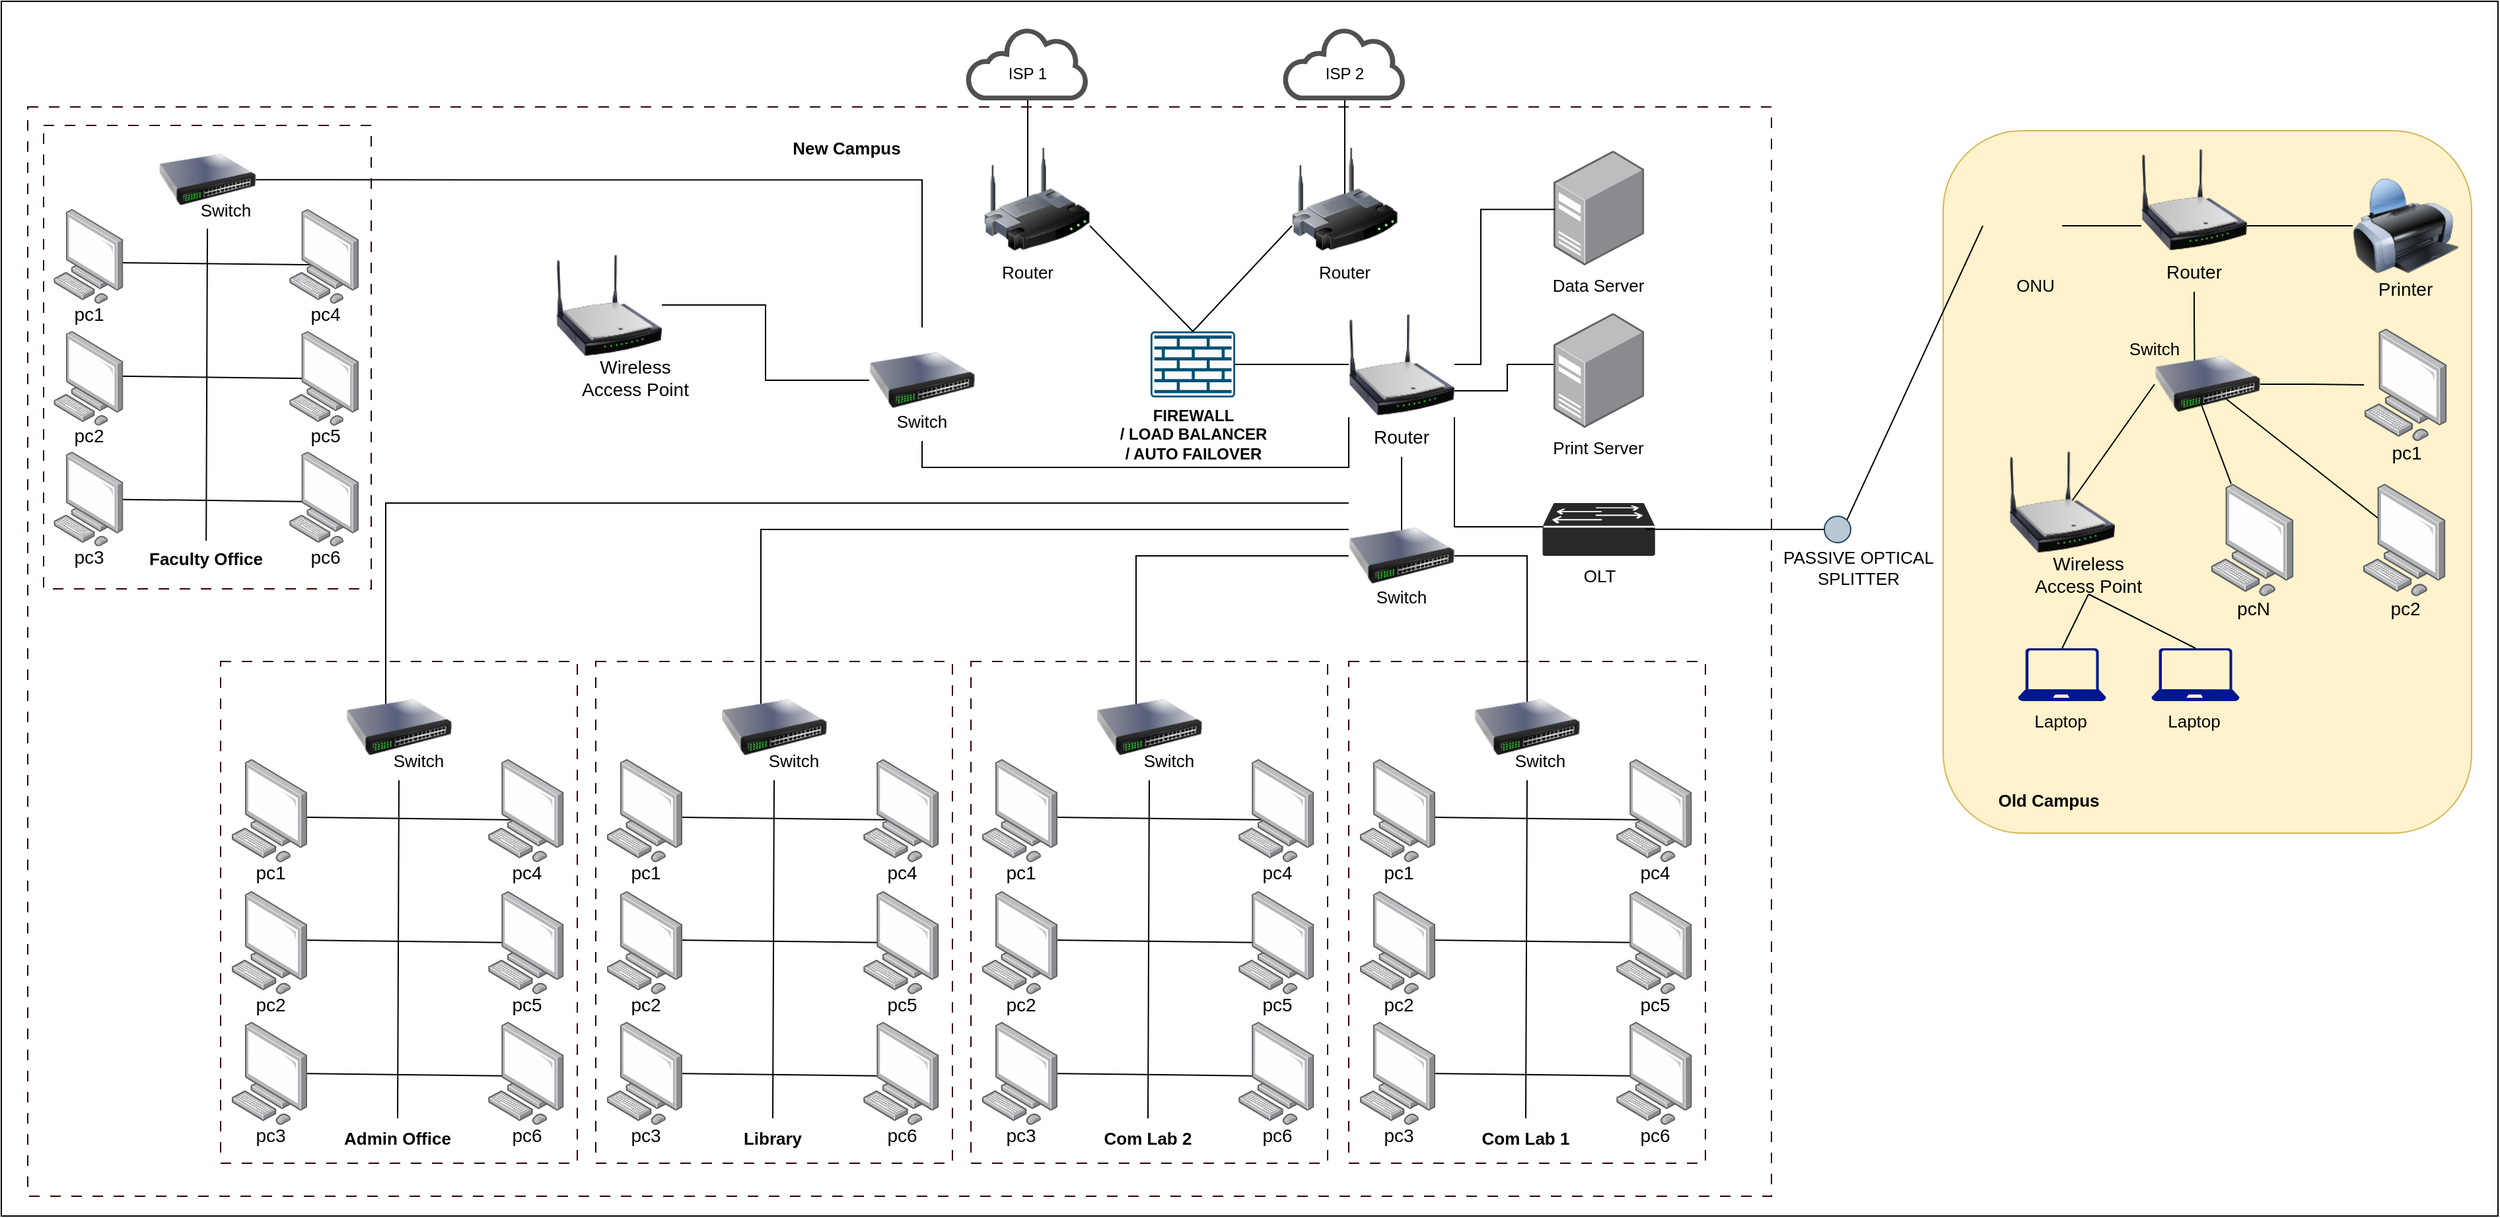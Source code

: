 <mxfile version="22.1.0" type="github">
  <diagram name="Page-1" id="_nMl6FJfx0xCbWasfPqS">
    <mxGraphModel dx="4366" dy="1014" grid="1" gridSize="10" guides="1" tooltips="1" connect="1" arrows="0" fold="1" page="1" pageScale="1" pageWidth="850" pageHeight="1100" math="0" shadow="0">
      <root>
        <mxCell id="0" />
        <mxCell id="1" parent="0" />
        <mxCell id="VAxVF2x6nKeMdrS-wdlX-37" value="" style="rounded=0;whiteSpace=wrap;html=1;fillColor=none;strokeColor=#330000;dashed=1;dashPattern=8 8;" vertex="1" parent="1">
          <mxGeometry x="-1360" y="140" width="1320" height="825" as="geometry" />
        </mxCell>
        <mxCell id="VAxVF2x6nKeMdrS-wdlX-39" value="" style="rounded=1;whiteSpace=wrap;html=1;fillColor=#fff2cc;strokeColor=#d6b656;" vertex="1" parent="1">
          <mxGeometry x="90" y="158" width="400" height="532" as="geometry" />
        </mxCell>
        <mxCell id="VAxVF2x6nKeMdrS-wdlX-79" style="rounded=0;orthogonalLoop=1;jettySize=auto;html=1;exitX=0.5;exitY=0.5;exitDx=0;exitDy=0;endArrow=none;endFill=0;exitPerimeter=0;" edge="1" parent="1" target="VAxVF2x6nKeMdrS-wdlX-68">
          <mxGeometry relative="1" as="geometry">
            <mxPoint x="280" y="351" as="sourcePoint" />
            <mxPoint x="420" y="461" as="targetPoint" />
          </mxGeometry>
        </mxCell>
        <mxCell id="VAxVF2x6nKeMdrS-wdlX-78" style="rounded=0;orthogonalLoop=1;jettySize=auto;html=1;exitX=0.5;exitY=0.5;exitDx=0;exitDy=0;endArrow=none;endFill=0;entryX=0.357;entryY=0.406;entryDx=0;entryDy=0;entryPerimeter=0;exitPerimeter=0;" edge="1" parent="1" source="VAxVF2x6nKeMdrS-wdlX-70" target="VAxVF2x6nKeMdrS-wdlX-65">
          <mxGeometry relative="1" as="geometry" />
        </mxCell>
        <mxCell id="VAxVF2x6nKeMdrS-wdlX-71" style="edgeStyle=orthogonalEdgeStyle;rounded=0;orthogonalLoop=1;jettySize=auto;html=1;exitX=0.5;exitY=1;exitDx=0;exitDy=0;entryX=0.381;entryY=0.625;entryDx=0;entryDy=0;entryPerimeter=0;endArrow=none;endFill=0;" edge="1" parent="1" source="VAxVF2x6nKeMdrS-wdlX-54" target="VAxVF2x6nKeMdrS-wdlX-70">
          <mxGeometry relative="1" as="geometry" />
        </mxCell>
        <mxCell id="VAxVF2x6nKeMdrS-wdlX-36" style="edgeStyle=orthogonalEdgeStyle;rounded=0;orthogonalLoop=1;jettySize=auto;html=1;exitX=0.5;exitY=1;exitDx=0;exitDy=0;entryX=0.5;entryY=0.5;entryDx=0;entryDy=0;entryPerimeter=0;endArrow=none;endFill=0;" edge="1" parent="1" source="VAxVF2x6nKeMdrS-wdlX-25" target="VAxVF2x6nKeMdrS-wdlX-33">
          <mxGeometry relative="1" as="geometry" />
        </mxCell>
        <mxCell id="VAxVF2x6nKeMdrS-wdlX-1" value="" style="sketch=0;pointerEvents=1;shadow=0;dashed=0;html=1;strokeColor=none;fillColor=#505050;labelPosition=center;verticalLabelPosition=bottom;outlineConnect=0;verticalAlign=top;align=center;shape=mxgraph.office.clouds.cloud;" vertex="1" parent="1">
          <mxGeometry x="-650" y="80" width="94" height="55" as="geometry" />
        </mxCell>
        <mxCell id="VAxVF2x6nKeMdrS-wdlX-2" value="" style="sketch=0;pointerEvents=1;shadow=0;dashed=0;html=1;strokeColor=none;fillColor=#505050;labelPosition=center;verticalLabelPosition=bottom;outlineConnect=0;verticalAlign=top;align=center;shape=mxgraph.office.clouds.cloud;" vertex="1" parent="1">
          <mxGeometry x="-410" y="80" width="94" height="55" as="geometry" />
        </mxCell>
        <mxCell id="VAxVF2x6nKeMdrS-wdlX-3" value="&lt;b&gt;FIREWALL &lt;br&gt;/ LOAD BALANCER &lt;br&gt;/ AUTO FAILOVER&lt;/b&gt;" style="sketch=0;points=[[0.015,0.015,0],[0.985,0.015,0],[0.985,0.985,0],[0.015,0.985,0],[0.25,0,0],[0.5,0,0],[0.75,0,0],[1,0.25,0],[1,0.5,0],[1,0.75,0],[0.75,1,0],[0.5,1,0],[0.25,1,0],[0,0.75,0],[0,0.5,0],[0,0.25,0]];verticalLabelPosition=bottom;html=1;verticalAlign=top;aspect=fixed;align=center;pointerEvents=1;shape=mxgraph.cisco19.rect;prIcon=firewall;fillColor=#FAFAFA;strokeColor=#005073;" vertex="1" parent="1">
          <mxGeometry x="-510" y="310" width="64" height="50" as="geometry" />
        </mxCell>
        <mxCell id="VAxVF2x6nKeMdrS-wdlX-9" style="rounded=0;orthogonalLoop=1;jettySize=auto;html=1;exitX=0.5;exitY=0;exitDx=0;exitDy=0;exitPerimeter=0;endArrow=none;endFill=0;" edge="1" parent="1" target="VAxVF2x6nKeMdrS-wdlX-1">
          <mxGeometry relative="1" as="geometry">
            <mxPoint x="-603" y="210" as="sourcePoint" />
          </mxGeometry>
        </mxCell>
        <mxCell id="VAxVF2x6nKeMdrS-wdlX-10" style="rounded=0;orthogonalLoop=1;jettySize=auto;html=1;endArrow=none;endFill=0;" edge="1" parent="1" target="VAxVF2x6nKeMdrS-wdlX-2">
          <mxGeometry relative="1" as="geometry">
            <mxPoint x="-363" y="210" as="sourcePoint" />
          </mxGeometry>
        </mxCell>
        <mxCell id="VAxVF2x6nKeMdrS-wdlX-8" style="rounded=0;orthogonalLoop=1;jettySize=auto;html=1;exitX=1;exitY=0.75;exitDx=0;exitDy=0;entryX=0.5;entryY=0;entryDx=0;entryDy=0;entryPerimeter=0;endArrow=none;endFill=0;" edge="1" parent="1" source="VAxVF2x6nKeMdrS-wdlX-19" target="VAxVF2x6nKeMdrS-wdlX-3">
          <mxGeometry relative="1" as="geometry">
            <mxPoint x="-563" y="230" as="sourcePoint" />
          </mxGeometry>
        </mxCell>
        <mxCell id="VAxVF2x6nKeMdrS-wdlX-11" value="ISP 2" style="text;html=1;strokeColor=none;fillColor=none;align=center;verticalAlign=middle;whiteSpace=wrap;rounded=0;" vertex="1" parent="1">
          <mxGeometry x="-393" y="100" width="60" height="30" as="geometry" />
        </mxCell>
        <mxCell id="VAxVF2x6nKeMdrS-wdlX-12" value="ISP 1" style="text;html=1;strokeColor=none;fillColor=none;align=center;verticalAlign=middle;whiteSpace=wrap;rounded=0;" vertex="1" parent="1">
          <mxGeometry x="-633" y="100" width="60" height="30" as="geometry" />
        </mxCell>
        <mxCell id="VAxVF2x6nKeMdrS-wdlX-14" style="rounded=0;orthogonalLoop=1;jettySize=auto;html=1;exitX=0;exitY=0.75;exitDx=0;exitDy=0;entryX=0.5;entryY=0;entryDx=0;entryDy=0;entryPerimeter=0;endArrow=none;endFill=0;" edge="1" parent="1" source="VAxVF2x6nKeMdrS-wdlX-20" target="VAxVF2x6nKeMdrS-wdlX-3">
          <mxGeometry relative="1" as="geometry">
            <mxPoint x="-403" y="230" as="sourcePoint" />
            <mxPoint x="-468" y="320" as="targetPoint" />
          </mxGeometry>
        </mxCell>
        <mxCell id="VAxVF2x6nKeMdrS-wdlX-16" style="rounded=0;orthogonalLoop=1;jettySize=auto;html=1;exitX=1;exitY=0.5;exitDx=0;exitDy=0;exitPerimeter=0;entryX=0;entryY=0.5;entryDx=0;entryDy=0;entryPerimeter=0;endArrow=none;endFill=0;" edge="1" parent="1" source="VAxVF2x6nKeMdrS-wdlX-3" target="VAxVF2x6nKeMdrS-wdlX-24">
          <mxGeometry relative="1" as="geometry">
            <mxPoint x="-350" y="386.5" as="targetPoint" />
          </mxGeometry>
        </mxCell>
        <mxCell id="VAxVF2x6nKeMdrS-wdlX-19" value="" style="image;html=1;image=img/lib/clip_art/networking/Wireless_Router_128x128.png" vertex="1" parent="1">
          <mxGeometry x="-636" y="170" width="80" height="80" as="geometry" />
        </mxCell>
        <mxCell id="VAxVF2x6nKeMdrS-wdlX-20" value="" style="image;html=1;image=img/lib/clip_art/networking/Wireless_Router_128x128.png" vertex="1" parent="1">
          <mxGeometry x="-403" y="170" width="80" height="80" as="geometry" />
        </mxCell>
        <mxCell id="VAxVF2x6nKeMdrS-wdlX-21" value="&lt;span style=&quot;font-weight: normal; font-size: 13px;&quot;&gt;Router&lt;/span&gt;" style="text;html=1;strokeColor=none;fillColor=none;align=center;verticalAlign=middle;whiteSpace=wrap;rounded=0;fontSize=13;fontStyle=1" vertex="1" parent="1">
          <mxGeometry x="-633" y="250" width="60" height="30" as="geometry" />
        </mxCell>
        <mxCell id="VAxVF2x6nKeMdrS-wdlX-23" value="&lt;span style=&quot;font-weight: normal; font-size: 13px;&quot;&gt;Router&lt;/span&gt;" style="text;html=1;strokeColor=none;fillColor=none;align=center;verticalAlign=middle;whiteSpace=wrap;rounded=0;fontSize=13;fontStyle=1" vertex="1" parent="1">
          <mxGeometry x="-393" y="250" width="60" height="30" as="geometry" />
        </mxCell>
        <mxCell id="VAxVF2x6nKeMdrS-wdlX-32" style="edgeStyle=orthogonalEdgeStyle;rounded=0;orthogonalLoop=1;jettySize=auto;html=1;exitX=1;exitY=0.75;exitDx=0;exitDy=0;endArrow=none;endFill=0;" edge="1" parent="1" source="VAxVF2x6nKeMdrS-wdlX-24" target="VAxVF2x6nKeMdrS-wdlX-30">
          <mxGeometry relative="1" as="geometry">
            <Array as="points">
              <mxPoint x="-240" y="355" />
              <mxPoint x="-240" y="335" />
            </Array>
          </mxGeometry>
        </mxCell>
        <mxCell id="VAxVF2x6nKeMdrS-wdlX-212" style="edgeStyle=orthogonalEdgeStyle;rounded=0;orthogonalLoop=1;jettySize=auto;html=1;exitX=0;exitY=1;exitDx=0;exitDy=0;entryX=0.5;entryY=1;entryDx=0;entryDy=0;endArrow=none;endFill=0;" edge="1" parent="1" source="VAxVF2x6nKeMdrS-wdlX-24" target="VAxVF2x6nKeMdrS-wdlX-211">
          <mxGeometry relative="1" as="geometry" />
        </mxCell>
        <mxCell id="VAxVF2x6nKeMdrS-wdlX-24" value="" style="image;html=1;image=img/lib/clip_art/networking/Wireless_Router_N_128x128.png" vertex="1" parent="1">
          <mxGeometry x="-360" y="295" width="80" height="80" as="geometry" />
        </mxCell>
        <mxCell id="VAxVF2x6nKeMdrS-wdlX-25" value="&lt;span style=&quot;font-weight: normal; font-size: 14px;&quot;&gt;Router&lt;/span&gt;" style="text;html=1;strokeColor=none;fillColor=none;align=center;verticalAlign=middle;whiteSpace=wrap;rounded=0;fontSize=14;fontStyle=1" vertex="1" parent="1">
          <mxGeometry x="-350" y="375" width="60" height="30" as="geometry" />
        </mxCell>
        <mxCell id="VAxVF2x6nKeMdrS-wdlX-26" value="" style="image;points=[];aspect=fixed;html=1;align=center;shadow=0;dashed=0;image=img/lib/allied_telesis/computer_and_terminals/Server_Desktop.svg;" vertex="1" parent="1">
          <mxGeometry x="-205" y="173" width="68.63" height="87" as="geometry" />
        </mxCell>
        <mxCell id="VAxVF2x6nKeMdrS-wdlX-27" style="edgeStyle=orthogonalEdgeStyle;rounded=0;orthogonalLoop=1;jettySize=auto;html=1;exitX=1;exitY=0.5;exitDx=0;exitDy=0;entryX=0.015;entryY=0.513;entryDx=0;entryDy=0;entryPerimeter=0;endArrow=none;endFill=0;" edge="1" parent="1" source="VAxVF2x6nKeMdrS-wdlX-24" target="VAxVF2x6nKeMdrS-wdlX-26">
          <mxGeometry relative="1" as="geometry">
            <Array as="points">
              <mxPoint x="-260" y="335" />
              <mxPoint x="-260" y="218" />
            </Array>
          </mxGeometry>
        </mxCell>
        <mxCell id="VAxVF2x6nKeMdrS-wdlX-29" value="&lt;span style=&quot;font-weight: 400; font-size: 13px;&quot;&gt;Data Server&lt;/span&gt;" style="text;html=1;strokeColor=none;fillColor=none;align=center;verticalAlign=middle;whiteSpace=wrap;rounded=0;fontSize=13;fontStyle=1" vertex="1" parent="1">
          <mxGeometry x="-220.68" y="260" width="100" height="30" as="geometry" />
        </mxCell>
        <mxCell id="VAxVF2x6nKeMdrS-wdlX-30" value="" style="image;points=[];aspect=fixed;html=1;align=center;shadow=0;dashed=0;image=img/lib/allied_telesis/computer_and_terminals/Server_Desktop.svg;" vertex="1" parent="1">
          <mxGeometry x="-205" y="296" width="68.63" height="87" as="geometry" />
        </mxCell>
        <mxCell id="VAxVF2x6nKeMdrS-wdlX-31" value="&lt;span style=&quot;font-weight: 400; font-size: 13px;&quot;&gt;Print Server&lt;/span&gt;" style="text;html=1;strokeColor=none;fillColor=none;align=center;verticalAlign=middle;whiteSpace=wrap;rounded=0;fontSize=13;fontStyle=1" vertex="1" parent="1">
          <mxGeometry x="-220.68" y="383" width="100" height="30" as="geometry" />
        </mxCell>
        <mxCell id="VAxVF2x6nKeMdrS-wdlX-95" style="rounded=0;orthogonalLoop=1;jettySize=auto;html=1;exitX=1;exitY=0.5;exitDx=0;exitDy=0;entryX=0.5;entryY=0.5;entryDx=0;entryDy=0;endArrow=none;endFill=0;entryPerimeter=0;edgeStyle=orthogonalEdgeStyle;" edge="1" parent="1" source="VAxVF2x6nKeMdrS-wdlX-33" target="VAxVF2x6nKeMdrS-wdlX-94">
          <mxGeometry relative="1" as="geometry" />
        </mxCell>
        <mxCell id="VAxVF2x6nKeMdrS-wdlX-152" style="edgeStyle=orthogonalEdgeStyle;rounded=0;orthogonalLoop=1;jettySize=auto;html=1;exitX=0;exitY=0.5;exitDx=0;exitDy=0;entryX=0.25;entryY=0;entryDx=0;entryDy=0;endArrow=none;endFill=0;" edge="1" parent="1" source="VAxVF2x6nKeMdrS-wdlX-33" target="VAxVF2x6nKeMdrS-wdlX-151">
          <mxGeometry relative="1" as="geometry" />
        </mxCell>
        <mxCell id="VAxVF2x6nKeMdrS-wdlX-180" style="edgeStyle=orthogonalEdgeStyle;rounded=0;orthogonalLoop=1;jettySize=auto;html=1;exitX=0;exitY=0.25;exitDx=0;exitDy=0;entryX=0.25;entryY=0;entryDx=0;entryDy=0;endArrow=none;endFill=0;" edge="1" parent="1" source="VAxVF2x6nKeMdrS-wdlX-33" target="VAxVF2x6nKeMdrS-wdlX-179">
          <mxGeometry relative="1" as="geometry" />
        </mxCell>
        <mxCell id="VAxVF2x6nKeMdrS-wdlX-208" style="edgeStyle=orthogonalEdgeStyle;rounded=0;orthogonalLoop=1;jettySize=auto;html=1;exitX=0;exitY=0;exitDx=0;exitDy=0;entryX=0.25;entryY=0;entryDx=0;entryDy=0;endArrow=none;endFill=0;" edge="1" parent="1" source="VAxVF2x6nKeMdrS-wdlX-33" target="VAxVF2x6nKeMdrS-wdlX-207">
          <mxGeometry relative="1" as="geometry">
            <Array as="points">
              <mxPoint x="-1089" y="440" />
            </Array>
          </mxGeometry>
        </mxCell>
        <mxCell id="VAxVF2x6nKeMdrS-wdlX-33" value="" style="image;html=1;image=img/lib/clip_art/networking/Switch_128x128.png" vertex="1" parent="1">
          <mxGeometry x="-360" y="440" width="80" height="80" as="geometry" />
        </mxCell>
        <mxCell id="VAxVF2x6nKeMdrS-wdlX-34" value="&lt;span style=&quot;font-weight: 400; font-size: 13px;&quot;&gt;Switch&lt;/span&gt;" style="text;html=1;strokeColor=none;fillColor=none;align=center;verticalAlign=middle;whiteSpace=wrap;rounded=0;fontSize=13;fontStyle=1" vertex="1" parent="1">
          <mxGeometry x="-370" y="496" width="100" height="30" as="geometry" />
        </mxCell>
        <mxCell id="VAxVF2x6nKeMdrS-wdlX-38" value="&lt;span style=&quot;font-size: 13px;&quot;&gt;New Campus&lt;/span&gt;" style="text;html=1;strokeColor=none;fillColor=none;align=center;verticalAlign=middle;whiteSpace=wrap;rounded=0;fontSize=13;fontStyle=1" vertex="1" parent="1">
          <mxGeometry x="-790" y="156" width="100" height="30" as="geometry" />
        </mxCell>
        <mxCell id="VAxVF2x6nKeMdrS-wdlX-40" value="" style="verticalLabelPosition=bottom;sketch=0;html=1;fillColor=#282828;strokeColor=none;verticalAlign=top;pointerEvents=1;align=center;shape=mxgraph.cisco_safe.technology_icons.icon23;" vertex="1" parent="1">
          <mxGeometry x="-213.24" y="440" width="85.11" height="40" as="geometry" />
        </mxCell>
        <mxCell id="VAxVF2x6nKeMdrS-wdlX-41" style="edgeStyle=orthogonalEdgeStyle;rounded=0;orthogonalLoop=1;jettySize=auto;html=1;exitX=1;exitY=1;exitDx=0;exitDy=0;entryX=0.009;entryY=0.45;entryDx=0;entryDy=0;entryPerimeter=0;endArrow=none;endFill=0;" edge="1" parent="1" source="VAxVF2x6nKeMdrS-wdlX-24" target="VAxVF2x6nKeMdrS-wdlX-40">
          <mxGeometry relative="1" as="geometry" />
        </mxCell>
        <mxCell id="VAxVF2x6nKeMdrS-wdlX-42" value="&lt;span style=&quot;font-weight: 400; font-size: 13px;&quot;&gt;OLT&lt;/span&gt;" style="text;html=1;strokeColor=none;fillColor=none;align=center;verticalAlign=middle;whiteSpace=wrap;rounded=0;fontSize=13;fontStyle=1" vertex="1" parent="1">
          <mxGeometry x="-220.24" y="480" width="100" height="30" as="geometry" />
        </mxCell>
        <mxCell id="VAxVF2x6nKeMdrS-wdlX-50" style="rounded=0;orthogonalLoop=1;jettySize=auto;html=1;exitX=1;exitY=0;exitDx=0;exitDy=0;entryX=0;entryY=0.5;entryDx=0;entryDy=0;endArrow=none;endFill=0;" edge="1" parent="1" source="VAxVF2x6nKeMdrS-wdlX-44" target="VAxVF2x6nKeMdrS-wdlX-49">
          <mxGeometry relative="1" as="geometry" />
        </mxCell>
        <mxCell id="VAxVF2x6nKeMdrS-wdlX-44" value="" style="ellipse;whiteSpace=wrap;html=1;aspect=fixed;fillColor=#bac8d3;strokeColor=#23445d;" vertex="1" parent="1">
          <mxGeometry y="450" width="20" height="20" as="geometry" />
        </mxCell>
        <mxCell id="VAxVF2x6nKeMdrS-wdlX-47" style="edgeStyle=orthogonalEdgeStyle;rounded=0;orthogonalLoop=1;jettySize=auto;html=1;exitX=0;exitY=0.5;exitDx=0;exitDy=0;entryX=0.916;entryY=0.497;entryDx=0;entryDy=0;entryPerimeter=0;endArrow=none;endFill=0;" edge="1" parent="1" source="VAxVF2x6nKeMdrS-wdlX-44" target="VAxVF2x6nKeMdrS-wdlX-40">
          <mxGeometry relative="1" as="geometry" />
        </mxCell>
        <mxCell id="VAxVF2x6nKeMdrS-wdlX-48" value="&lt;span style=&quot;font-weight: 400; font-size: 13px;&quot;&gt;PASSIVE OPTICAL SPLITTER&lt;/span&gt;" style="text;html=1;strokeColor=none;fillColor=none;align=center;verticalAlign=middle;whiteSpace=wrap;rounded=0;fontSize=13;fontStyle=1" vertex="1" parent="1">
          <mxGeometry x="-34" y="474" width="120" height="30" as="geometry" />
        </mxCell>
        <mxCell id="VAxVF2x6nKeMdrS-wdlX-56" style="rounded=0;orthogonalLoop=1;jettySize=auto;html=1;exitX=1;exitY=0.5;exitDx=0;exitDy=0;entryX=0;entryY=0.75;entryDx=0;entryDy=0;endArrow=none;endFill=0;" edge="1" parent="1" source="VAxVF2x6nKeMdrS-wdlX-49" target="VAxVF2x6nKeMdrS-wdlX-53">
          <mxGeometry relative="1" as="geometry" />
        </mxCell>
        <mxCell id="VAxVF2x6nKeMdrS-wdlX-49" value="" style="shape=image;html=1;verticalAlign=top;verticalLabelPosition=bottom;labelBackgroundColor=#ffffff;imageAspect=0;aspect=fixed;image=https://cdn3.iconfinder.com/data/icons/user-interface-798/32/User_interface_cube_3d_shape_design_box-128.png" vertex="1" parent="1">
          <mxGeometry x="120" y="200" width="60" height="60" as="geometry" />
        </mxCell>
        <mxCell id="VAxVF2x6nKeMdrS-wdlX-51" value="&lt;span style=&quot;font-weight: 400;&quot;&gt;ONU&lt;/span&gt;" style="text;html=1;strokeColor=none;fillColor=none;align=center;verticalAlign=middle;whiteSpace=wrap;rounded=0;fontSize=13;fontStyle=1" vertex="1" parent="1">
          <mxGeometry x="100" y="260" width="120" height="30" as="geometry" />
        </mxCell>
        <mxCell id="VAxVF2x6nKeMdrS-wdlX-55" value="" style="group" vertex="1" connectable="0" parent="1">
          <mxGeometry x="240" y="170" width="80" height="110" as="geometry" />
        </mxCell>
        <mxCell id="VAxVF2x6nKeMdrS-wdlX-53" value="" style="image;html=1;image=img/lib/clip_art/networking/Wireless_Router_N_128x128.png" vertex="1" parent="VAxVF2x6nKeMdrS-wdlX-55">
          <mxGeometry width="80" height="80" as="geometry" />
        </mxCell>
        <mxCell id="VAxVF2x6nKeMdrS-wdlX-54" value="&lt;span style=&quot;font-weight: normal; font-size: 14px;&quot;&gt;Router&lt;/span&gt;" style="text;html=1;strokeColor=none;fillColor=none;align=center;verticalAlign=middle;whiteSpace=wrap;rounded=0;fontSize=14;fontStyle=1" vertex="1" parent="VAxVF2x6nKeMdrS-wdlX-55">
          <mxGeometry x="10" y="80" width="60" height="30" as="geometry" />
        </mxCell>
        <mxCell id="VAxVF2x6nKeMdrS-wdlX-57" value="&lt;span style=&quot;font-size: 13px;&quot;&gt;Old Campus&lt;/span&gt;" style="text;html=1;strokeColor=none;fillColor=none;align=center;verticalAlign=middle;whiteSpace=wrap;rounded=0;fontSize=13;fontStyle=1" vertex="1" parent="1">
          <mxGeometry x="120" y="650" width="100" height="30" as="geometry" />
        </mxCell>
        <mxCell id="VAxVF2x6nKeMdrS-wdlX-58" value="" style="image;html=1;image=img/lib/clip_art/computers/Printer_128x128.png" vertex="1" parent="1">
          <mxGeometry x="400" y="190" width="80" height="80" as="geometry" />
        </mxCell>
        <mxCell id="VAxVF2x6nKeMdrS-wdlX-59" style="edgeStyle=orthogonalEdgeStyle;rounded=0;orthogonalLoop=1;jettySize=auto;html=1;exitX=1;exitY=0.75;exitDx=0;exitDy=0;entryX=0;entryY=0.5;entryDx=0;entryDy=0;endArrow=none;endFill=0;" edge="1" parent="1" source="VAxVF2x6nKeMdrS-wdlX-53" target="VAxVF2x6nKeMdrS-wdlX-58">
          <mxGeometry relative="1" as="geometry" />
        </mxCell>
        <mxCell id="VAxVF2x6nKeMdrS-wdlX-60" value="&lt;span style=&quot;font-weight: 400;&quot;&gt;Printer&lt;/span&gt;" style="text;html=1;strokeColor=none;fillColor=none;align=center;verticalAlign=middle;whiteSpace=wrap;rounded=0;fontSize=14;fontStyle=1" vertex="1" parent="1">
          <mxGeometry x="410" y="263" width="60" height="30" as="geometry" />
        </mxCell>
        <mxCell id="VAxVF2x6nKeMdrS-wdlX-63" value="" style="group" vertex="1" connectable="0" parent="1">
          <mxGeometry x="406" y="307.94" width="70" height="109.11" as="geometry" />
        </mxCell>
        <mxCell id="VAxVF2x6nKeMdrS-wdlX-61" value="" style="image;points=[];aspect=fixed;html=1;align=center;shadow=0;dashed=0;image=img/lib/allied_telesis/computer_and_terminals/Personal_Computer.svg;" vertex="1" parent="VAxVF2x6nKeMdrS-wdlX-63">
          <mxGeometry x="2.6" width="62.8" height="85.11" as="geometry" />
        </mxCell>
        <mxCell id="VAxVF2x6nKeMdrS-wdlX-62" value="&lt;span style=&quot;font-weight: 400;&quot;&gt;pc1&lt;/span&gt;" style="text;html=1;strokeColor=none;fillColor=none;align=center;verticalAlign=middle;whiteSpace=wrap;rounded=0;fontSize=14;fontStyle=1" vertex="1" parent="VAxVF2x6nKeMdrS-wdlX-63">
          <mxGeometry y="79.11" width="70" height="30" as="geometry" />
        </mxCell>
        <mxCell id="VAxVF2x6nKeMdrS-wdlX-64" value="" style="group" vertex="1" connectable="0" parent="1">
          <mxGeometry x="405" y="425.44" width="70" height="109.11" as="geometry" />
        </mxCell>
        <mxCell id="VAxVF2x6nKeMdrS-wdlX-65" value="" style="image;points=[];aspect=fixed;html=1;align=center;shadow=0;dashed=0;image=img/lib/allied_telesis/computer_and_terminals/Personal_Computer.svg;" vertex="1" parent="VAxVF2x6nKeMdrS-wdlX-64">
          <mxGeometry x="2.6" width="62.8" height="85.11" as="geometry" />
        </mxCell>
        <mxCell id="VAxVF2x6nKeMdrS-wdlX-66" value="&lt;span style=&quot;font-weight: 400;&quot;&gt;pc2&lt;/span&gt;" style="text;html=1;strokeColor=none;fillColor=none;align=center;verticalAlign=middle;whiteSpace=wrap;rounded=0;fontSize=14;fontStyle=1" vertex="1" parent="VAxVF2x6nKeMdrS-wdlX-64">
          <mxGeometry y="79.11" width="70" height="30" as="geometry" />
        </mxCell>
        <mxCell id="VAxVF2x6nKeMdrS-wdlX-67" value="" style="group" vertex="1" connectable="0" parent="1">
          <mxGeometry x="290" y="425.44" width="70" height="109.11" as="geometry" />
        </mxCell>
        <mxCell id="VAxVF2x6nKeMdrS-wdlX-68" value="" style="image;points=[];aspect=fixed;html=1;align=center;shadow=0;dashed=0;image=img/lib/allied_telesis/computer_and_terminals/Personal_Computer.svg;" vertex="1" parent="VAxVF2x6nKeMdrS-wdlX-67">
          <mxGeometry x="2.6" width="62.8" height="85.11" as="geometry" />
        </mxCell>
        <mxCell id="VAxVF2x6nKeMdrS-wdlX-69" value="&lt;span style=&quot;font-weight: 400;&quot;&gt;pcN&lt;/span&gt;" style="text;html=1;strokeColor=none;fillColor=none;align=center;verticalAlign=middle;whiteSpace=wrap;rounded=0;fontSize=14;fontStyle=1" vertex="1" parent="VAxVF2x6nKeMdrS-wdlX-67">
          <mxGeometry y="79.11" width="70" height="30" as="geometry" />
        </mxCell>
        <mxCell id="VAxVF2x6nKeMdrS-wdlX-76" style="edgeStyle=orthogonalEdgeStyle;rounded=0;orthogonalLoop=1;jettySize=auto;html=1;exitX=1;exitY=0.5;exitDx=0;exitDy=0;endArrow=none;endFill=0;" edge="1" parent="1" source="VAxVF2x6nKeMdrS-wdlX-70" target="VAxVF2x6nKeMdrS-wdlX-61">
          <mxGeometry relative="1" as="geometry" />
        </mxCell>
        <mxCell id="VAxVF2x6nKeMdrS-wdlX-83" style="rounded=0;orthogonalLoop=1;jettySize=auto;html=1;exitX=0;exitY=0.5;exitDx=0;exitDy=0;entryX=0.5;entryY=0.625;entryDx=0;entryDy=0;endArrow=none;endFill=0;entryPerimeter=0;" edge="1" parent="1" source="VAxVF2x6nKeMdrS-wdlX-70" target="VAxVF2x6nKeMdrS-wdlX-81">
          <mxGeometry relative="1" as="geometry" />
        </mxCell>
        <mxCell id="VAxVF2x6nKeMdrS-wdlX-70" value="" style="image;html=1;image=img/lib/clip_art/networking/Switch_128x128.png" vertex="1" parent="1">
          <mxGeometry x="250" y="310" width="80" height="80" as="geometry" />
        </mxCell>
        <mxCell id="VAxVF2x6nKeMdrS-wdlX-80" value="" style="group" vertex="1" connectable="0" parent="1">
          <mxGeometry x="140" y="399" width="110" height="110" as="geometry" />
        </mxCell>
        <mxCell id="VAxVF2x6nKeMdrS-wdlX-81" value="" style="image;html=1;image=img/lib/clip_art/networking/Wireless_Router_N_128x128.png" vertex="1" parent="VAxVF2x6nKeMdrS-wdlX-80">
          <mxGeometry width="80" height="80" as="geometry" />
        </mxCell>
        <mxCell id="VAxVF2x6nKeMdrS-wdlX-82" value="&lt;span style=&quot;font-weight: normal; font-size: 14px;&quot;&gt;Wireless Access Point&lt;/span&gt;" style="text;html=1;strokeColor=none;fillColor=none;align=center;verticalAlign=middle;whiteSpace=wrap;rounded=0;fontSize=14;fontStyle=1" vertex="1" parent="VAxVF2x6nKeMdrS-wdlX-80">
          <mxGeometry x="10" y="80" width="100" height="30" as="geometry" />
        </mxCell>
        <mxCell id="VAxVF2x6nKeMdrS-wdlX-86" value="" style="group" vertex="1" connectable="0" parent="1">
          <mxGeometry x="119" y="550" width="120" height="70" as="geometry" />
        </mxCell>
        <mxCell id="VAxVF2x6nKeMdrS-wdlX-84" value="" style="sketch=0;aspect=fixed;pointerEvents=1;shadow=0;dashed=0;html=1;strokeColor=none;labelPosition=center;verticalLabelPosition=bottom;verticalAlign=top;align=center;fillColor=#00188D;shape=mxgraph.azure.laptop" vertex="1" parent="VAxVF2x6nKeMdrS-wdlX-86">
          <mxGeometry x="27.67" width="66.66" height="40" as="geometry" />
        </mxCell>
        <mxCell id="VAxVF2x6nKeMdrS-wdlX-85" value="&lt;span style=&quot;font-weight: 400; font-size: 13px;&quot;&gt;Laptop&lt;/span&gt;" style="text;html=1;strokeColor=none;fillColor=none;align=center;verticalAlign=middle;whiteSpace=wrap;rounded=0;fontSize=13;fontStyle=1" vertex="1" parent="VAxVF2x6nKeMdrS-wdlX-86">
          <mxGeometry y="40" width="120" height="30" as="geometry" />
        </mxCell>
        <mxCell id="VAxVF2x6nKeMdrS-wdlX-87" value="" style="group" vertex="1" connectable="0" parent="1">
          <mxGeometry x="220" y="550" width="120" height="70" as="geometry" />
        </mxCell>
        <mxCell id="VAxVF2x6nKeMdrS-wdlX-88" value="" style="sketch=0;aspect=fixed;pointerEvents=1;shadow=0;dashed=0;html=1;strokeColor=none;labelPosition=center;verticalLabelPosition=bottom;verticalAlign=top;align=center;fillColor=#00188D;shape=mxgraph.azure.laptop" vertex="1" parent="VAxVF2x6nKeMdrS-wdlX-87">
          <mxGeometry x="27.67" width="66.66" height="40" as="geometry" />
        </mxCell>
        <mxCell id="VAxVF2x6nKeMdrS-wdlX-89" value="&lt;span style=&quot;font-weight: 400; font-size: 13px;&quot;&gt;Laptop&lt;/span&gt;" style="text;html=1;strokeColor=none;fillColor=none;align=center;verticalAlign=middle;whiteSpace=wrap;rounded=0;fontSize=13;fontStyle=1" vertex="1" parent="VAxVF2x6nKeMdrS-wdlX-87">
          <mxGeometry y="40" width="120" height="30" as="geometry" />
        </mxCell>
        <mxCell id="VAxVF2x6nKeMdrS-wdlX-90" style="rounded=0;orthogonalLoop=1;jettySize=auto;html=1;exitX=0.5;exitY=0;exitDx=0;exitDy=0;exitPerimeter=0;entryX=0.5;entryY=1;entryDx=0;entryDy=0;endArrow=none;endFill=0;" edge="1" parent="1" source="VAxVF2x6nKeMdrS-wdlX-88" target="VAxVF2x6nKeMdrS-wdlX-82">
          <mxGeometry relative="1" as="geometry" />
        </mxCell>
        <mxCell id="VAxVF2x6nKeMdrS-wdlX-91" style="rounded=0;orthogonalLoop=1;jettySize=auto;html=1;exitX=0.5;exitY=0;exitDx=0;exitDy=0;exitPerimeter=0;entryX=0.5;entryY=1;entryDx=0;entryDy=0;endArrow=none;endFill=0;" edge="1" parent="1" source="VAxVF2x6nKeMdrS-wdlX-84" target="VAxVF2x6nKeMdrS-wdlX-82">
          <mxGeometry relative="1" as="geometry" />
        </mxCell>
        <mxCell id="VAxVF2x6nKeMdrS-wdlX-120" value="" style="group" vertex="1" connectable="0" parent="1">
          <mxGeometry x="-360" y="560" width="270" height="380" as="geometry" />
        </mxCell>
        <mxCell id="VAxVF2x6nKeMdrS-wdlX-119" value="" style="endArrow=none;html=1;rounded=0;entryX=0.48;entryY=0.59;entryDx=0;entryDy=0;entryPerimeter=0;" edge="1" parent="VAxVF2x6nKeMdrS-wdlX-120">
          <mxGeometry width="50" height="50" relative="1" as="geometry">
            <mxPoint x="58" y="312" as="sourcePoint" />
            <mxPoint x="224" y="314" as="targetPoint" />
          </mxGeometry>
        </mxCell>
        <mxCell id="VAxVF2x6nKeMdrS-wdlX-92" value="" style="rounded=0;whiteSpace=wrap;html=1;fillColor=none;strokeColor=#330000;dashed=1;dashPattern=8 8;" vertex="1" parent="VAxVF2x6nKeMdrS-wdlX-120">
          <mxGeometry width="270" height="380" as="geometry" />
        </mxCell>
        <mxCell id="VAxVF2x6nKeMdrS-wdlX-118" value="" style="endArrow=none;html=1;rounded=0;entryX=0.48;entryY=0.59;entryDx=0;entryDy=0;entryPerimeter=0;" edge="1" parent="VAxVF2x6nKeMdrS-wdlX-120">
          <mxGeometry width="50" height="50" relative="1" as="geometry">
            <mxPoint x="61" y="211" as="sourcePoint" />
            <mxPoint x="227" y="213" as="targetPoint" />
          </mxGeometry>
        </mxCell>
        <mxCell id="VAxVF2x6nKeMdrS-wdlX-117" value="" style="endArrow=none;html=1;rounded=0;entryX=0.48;entryY=0.59;entryDx=0;entryDy=0;entryPerimeter=0;" edge="1" parent="VAxVF2x6nKeMdrS-wdlX-120" target="VAxVF2x6nKeMdrS-wdlX-97">
          <mxGeometry width="50" height="50" relative="1" as="geometry">
            <mxPoint x="64" y="118" as="sourcePoint" />
            <mxPoint x="114" y="68" as="targetPoint" />
          </mxGeometry>
        </mxCell>
        <mxCell id="VAxVF2x6nKeMdrS-wdlX-93" value="Com Lab 1" style="text;html=1;strokeColor=none;fillColor=none;align=center;verticalAlign=middle;whiteSpace=wrap;rounded=0;fontSize=13;fontStyle=1" vertex="1" parent="VAxVF2x6nKeMdrS-wdlX-120">
          <mxGeometry x="84" y="346" width="100" height="30" as="geometry" />
        </mxCell>
        <mxCell id="VAxVF2x6nKeMdrS-wdlX-114" style="rounded=0;orthogonalLoop=1;jettySize=auto;html=1;exitX=0.5;exitY=1;exitDx=0;exitDy=0;entryX=0.5;entryY=0;entryDx=0;entryDy=0;endArrow=none;endFill=0;" edge="1" parent="VAxVF2x6nKeMdrS-wdlX-120" source="VAxVF2x6nKeMdrS-wdlX-94" target="VAxVF2x6nKeMdrS-wdlX-93">
          <mxGeometry relative="1" as="geometry" />
        </mxCell>
        <mxCell id="VAxVF2x6nKeMdrS-wdlX-94" value="" style="image;html=1;image=img/lib/clip_art/networking/Switch_128x128.png" vertex="1" parent="VAxVF2x6nKeMdrS-wdlX-120">
          <mxGeometry x="95" y="10" width="80" height="80" as="geometry" />
        </mxCell>
        <mxCell id="VAxVF2x6nKeMdrS-wdlX-96" value="" style="group" vertex="1" connectable="0" parent="VAxVF2x6nKeMdrS-wdlX-120">
          <mxGeometry x="200" y="74" width="64.16" height="100" as="geometry" />
        </mxCell>
        <mxCell id="VAxVF2x6nKeMdrS-wdlX-97" value="" style="image;points=[];aspect=fixed;html=1;align=center;shadow=0;dashed=0;image=img/lib/allied_telesis/computer_and_terminals/Personal_Computer.svg;" vertex="1" parent="VAxVF2x6nKeMdrS-wdlX-96">
          <mxGeometry x="2.383" width="57.557" height="78.004" as="geometry" />
        </mxCell>
        <mxCell id="VAxVF2x6nKeMdrS-wdlX-98" value="&lt;span style=&quot;font-weight: 400;&quot;&gt;pc4&lt;/span&gt;" style="text;html=1;strokeColor=none;fillColor=none;align=center;verticalAlign=middle;whiteSpace=wrap;rounded=0;fontSize=14;fontStyle=1" vertex="1" parent="VAxVF2x6nKeMdrS-wdlX-96">
          <mxGeometry y="72.505" width="64.16" height="27.495" as="geometry" />
        </mxCell>
        <mxCell id="VAxVF2x6nKeMdrS-wdlX-99" value="" style="group" vertex="1" connectable="0" parent="VAxVF2x6nKeMdrS-wdlX-120">
          <mxGeometry x="200" y="174" width="64.16" height="100" as="geometry" />
        </mxCell>
        <mxCell id="VAxVF2x6nKeMdrS-wdlX-100" value="" style="image;points=[];aspect=fixed;html=1;align=center;shadow=0;dashed=0;image=img/lib/allied_telesis/computer_and_terminals/Personal_Computer.svg;" vertex="1" parent="VAxVF2x6nKeMdrS-wdlX-99">
          <mxGeometry x="2.383" width="57.557" height="78.004" as="geometry" />
        </mxCell>
        <mxCell id="VAxVF2x6nKeMdrS-wdlX-101" value="&lt;span style=&quot;font-weight: 400;&quot;&gt;pc5&lt;/span&gt;" style="text;html=1;strokeColor=none;fillColor=none;align=center;verticalAlign=middle;whiteSpace=wrap;rounded=0;fontSize=14;fontStyle=1" vertex="1" parent="VAxVF2x6nKeMdrS-wdlX-99">
          <mxGeometry y="72.505" width="64.16" height="27.495" as="geometry" />
        </mxCell>
        <mxCell id="VAxVF2x6nKeMdrS-wdlX-102" value="" style="group" vertex="1" connectable="0" parent="VAxVF2x6nKeMdrS-wdlX-120">
          <mxGeometry x="5.84" y="74" width="64.16" height="100" as="geometry" />
        </mxCell>
        <mxCell id="VAxVF2x6nKeMdrS-wdlX-103" value="" style="image;points=[];aspect=fixed;html=1;align=center;shadow=0;dashed=0;image=img/lib/allied_telesis/computer_and_terminals/Personal_Computer.svg;" vertex="1" parent="VAxVF2x6nKeMdrS-wdlX-102">
          <mxGeometry x="2.383" width="57.557" height="78.004" as="geometry" />
        </mxCell>
        <mxCell id="VAxVF2x6nKeMdrS-wdlX-104" value="&lt;span style=&quot;font-weight: 400;&quot;&gt;pc1&lt;/span&gt;" style="text;html=1;strokeColor=none;fillColor=none;align=center;verticalAlign=middle;whiteSpace=wrap;rounded=0;fontSize=14;fontStyle=1" vertex="1" parent="VAxVF2x6nKeMdrS-wdlX-102">
          <mxGeometry y="72.505" width="64.16" height="27.495" as="geometry" />
        </mxCell>
        <mxCell id="VAxVF2x6nKeMdrS-wdlX-105" value="" style="group" vertex="1" connectable="0" parent="VAxVF2x6nKeMdrS-wdlX-120">
          <mxGeometry x="5.84" y="174" width="64.16" height="100" as="geometry" />
        </mxCell>
        <mxCell id="VAxVF2x6nKeMdrS-wdlX-106" value="" style="image;points=[];aspect=fixed;html=1;align=center;shadow=0;dashed=0;image=img/lib/allied_telesis/computer_and_terminals/Personal_Computer.svg;" vertex="1" parent="VAxVF2x6nKeMdrS-wdlX-105">
          <mxGeometry x="2.383" width="57.557" height="78.004" as="geometry" />
        </mxCell>
        <mxCell id="VAxVF2x6nKeMdrS-wdlX-107" value="&lt;span style=&quot;font-weight: 400;&quot;&gt;pc2&lt;/span&gt;" style="text;html=1;strokeColor=none;fillColor=none;align=center;verticalAlign=middle;whiteSpace=wrap;rounded=0;fontSize=14;fontStyle=1" vertex="1" parent="VAxVF2x6nKeMdrS-wdlX-105">
          <mxGeometry y="72.505" width="64.16" height="27.495" as="geometry" />
        </mxCell>
        <mxCell id="VAxVF2x6nKeMdrS-wdlX-108" value="" style="group" vertex="1" connectable="0" parent="VAxVF2x6nKeMdrS-wdlX-120">
          <mxGeometry x="5.84" y="273" width="64.16" height="100" as="geometry" />
        </mxCell>
        <mxCell id="VAxVF2x6nKeMdrS-wdlX-109" value="" style="image;points=[];aspect=fixed;html=1;align=center;shadow=0;dashed=0;image=img/lib/allied_telesis/computer_and_terminals/Personal_Computer.svg;" vertex="1" parent="VAxVF2x6nKeMdrS-wdlX-108">
          <mxGeometry x="2.383" width="57.557" height="78.004" as="geometry" />
        </mxCell>
        <mxCell id="VAxVF2x6nKeMdrS-wdlX-110" value="&lt;span style=&quot;font-weight: 400;&quot;&gt;pc3&lt;/span&gt;" style="text;html=1;strokeColor=none;fillColor=none;align=center;verticalAlign=middle;whiteSpace=wrap;rounded=0;fontSize=14;fontStyle=1" vertex="1" parent="VAxVF2x6nKeMdrS-wdlX-108">
          <mxGeometry y="72.505" width="64.16" height="27.495" as="geometry" />
        </mxCell>
        <mxCell id="VAxVF2x6nKeMdrS-wdlX-111" value="" style="group" vertex="1" connectable="0" parent="VAxVF2x6nKeMdrS-wdlX-120">
          <mxGeometry x="200.0" y="273" width="64.16" height="100" as="geometry" />
        </mxCell>
        <mxCell id="VAxVF2x6nKeMdrS-wdlX-112" value="" style="image;points=[];aspect=fixed;html=1;align=center;shadow=0;dashed=0;image=img/lib/allied_telesis/computer_and_terminals/Personal_Computer.svg;" vertex="1" parent="VAxVF2x6nKeMdrS-wdlX-111">
          <mxGeometry x="2.383" width="57.557" height="78.004" as="geometry" />
        </mxCell>
        <mxCell id="VAxVF2x6nKeMdrS-wdlX-113" value="&lt;span style=&quot;font-weight: 400;&quot;&gt;pc6&lt;/span&gt;" style="text;html=1;strokeColor=none;fillColor=none;align=center;verticalAlign=middle;whiteSpace=wrap;rounded=0;fontSize=14;fontStyle=1" vertex="1" parent="VAxVF2x6nKeMdrS-wdlX-111">
          <mxGeometry y="72.505" width="64.16" height="27.495" as="geometry" />
        </mxCell>
        <mxCell id="VAxVF2x6nKeMdrS-wdlX-150" value="&lt;span style=&quot;font-weight: 400; font-size: 13px;&quot;&gt;Switch&lt;/span&gt;" style="text;html=1;strokeColor=none;fillColor=none;align=center;verticalAlign=middle;whiteSpace=wrap;rounded=0;fontSize=13;fontStyle=1" vertex="1" parent="VAxVF2x6nKeMdrS-wdlX-120">
          <mxGeometry x="95" y="60" width="100" height="30" as="geometry" />
        </mxCell>
        <mxCell id="VAxVF2x6nKeMdrS-wdlX-121" value="" style="group" vertex="1" connectable="0" parent="1">
          <mxGeometry x="-646" y="560" width="270" height="380" as="geometry" />
        </mxCell>
        <mxCell id="VAxVF2x6nKeMdrS-wdlX-122" value="" style="endArrow=none;html=1;rounded=0;entryX=0.48;entryY=0.59;entryDx=0;entryDy=0;entryPerimeter=0;" edge="1" parent="VAxVF2x6nKeMdrS-wdlX-121">
          <mxGeometry width="50" height="50" relative="1" as="geometry">
            <mxPoint x="58" y="312" as="sourcePoint" />
            <mxPoint x="224" y="314" as="targetPoint" />
          </mxGeometry>
        </mxCell>
        <mxCell id="VAxVF2x6nKeMdrS-wdlX-123" value="" style="rounded=0;whiteSpace=wrap;html=1;fillColor=none;strokeColor=#330000;dashed=1;dashPattern=8 8;" vertex="1" parent="VAxVF2x6nKeMdrS-wdlX-121">
          <mxGeometry width="270" height="380" as="geometry" />
        </mxCell>
        <mxCell id="VAxVF2x6nKeMdrS-wdlX-124" value="" style="endArrow=none;html=1;rounded=0;entryX=0.48;entryY=0.59;entryDx=0;entryDy=0;entryPerimeter=0;" edge="1" parent="VAxVF2x6nKeMdrS-wdlX-121">
          <mxGeometry width="50" height="50" relative="1" as="geometry">
            <mxPoint x="61" y="211" as="sourcePoint" />
            <mxPoint x="227" y="213" as="targetPoint" />
          </mxGeometry>
        </mxCell>
        <mxCell id="VAxVF2x6nKeMdrS-wdlX-125" value="" style="endArrow=none;html=1;rounded=0;entryX=0.48;entryY=0.59;entryDx=0;entryDy=0;entryPerimeter=0;" edge="1" parent="VAxVF2x6nKeMdrS-wdlX-121" target="VAxVF2x6nKeMdrS-wdlX-130">
          <mxGeometry width="50" height="50" relative="1" as="geometry">
            <mxPoint x="64" y="118" as="sourcePoint" />
            <mxPoint x="114" y="68" as="targetPoint" />
          </mxGeometry>
        </mxCell>
        <mxCell id="VAxVF2x6nKeMdrS-wdlX-126" value="Com Lab 2" style="text;html=1;strokeColor=none;fillColor=none;align=center;verticalAlign=middle;whiteSpace=wrap;rounded=0;fontSize=13;fontStyle=1" vertex="1" parent="VAxVF2x6nKeMdrS-wdlX-121">
          <mxGeometry x="84" y="346" width="100" height="30" as="geometry" />
        </mxCell>
        <mxCell id="VAxVF2x6nKeMdrS-wdlX-127" style="rounded=0;orthogonalLoop=1;jettySize=auto;html=1;exitX=0.5;exitY=1;exitDx=0;exitDy=0;entryX=0.5;entryY=0;entryDx=0;entryDy=0;endArrow=none;endFill=0;" edge="1" parent="VAxVF2x6nKeMdrS-wdlX-121" source="VAxVF2x6nKeMdrS-wdlX-128" target="VAxVF2x6nKeMdrS-wdlX-126">
          <mxGeometry relative="1" as="geometry" />
        </mxCell>
        <mxCell id="VAxVF2x6nKeMdrS-wdlX-128" value="" style="image;html=1;image=img/lib/clip_art/networking/Switch_128x128.png" vertex="1" parent="VAxVF2x6nKeMdrS-wdlX-121">
          <mxGeometry x="95" y="10" width="80" height="80" as="geometry" />
        </mxCell>
        <mxCell id="VAxVF2x6nKeMdrS-wdlX-129" value="" style="group" vertex="1" connectable="0" parent="VAxVF2x6nKeMdrS-wdlX-121">
          <mxGeometry x="200" y="74" width="64.16" height="100" as="geometry" />
        </mxCell>
        <mxCell id="VAxVF2x6nKeMdrS-wdlX-130" value="" style="image;points=[];aspect=fixed;html=1;align=center;shadow=0;dashed=0;image=img/lib/allied_telesis/computer_and_terminals/Personal_Computer.svg;" vertex="1" parent="VAxVF2x6nKeMdrS-wdlX-129">
          <mxGeometry x="2.383" width="57.557" height="78.004" as="geometry" />
        </mxCell>
        <mxCell id="VAxVF2x6nKeMdrS-wdlX-131" value="&lt;span style=&quot;font-weight: 400;&quot;&gt;pc4&lt;/span&gt;" style="text;html=1;strokeColor=none;fillColor=none;align=center;verticalAlign=middle;whiteSpace=wrap;rounded=0;fontSize=14;fontStyle=1" vertex="1" parent="VAxVF2x6nKeMdrS-wdlX-129">
          <mxGeometry y="72.505" width="64.16" height="27.495" as="geometry" />
        </mxCell>
        <mxCell id="VAxVF2x6nKeMdrS-wdlX-132" value="" style="group" vertex="1" connectable="0" parent="VAxVF2x6nKeMdrS-wdlX-121">
          <mxGeometry x="200" y="174" width="64.16" height="100" as="geometry" />
        </mxCell>
        <mxCell id="VAxVF2x6nKeMdrS-wdlX-133" value="" style="image;points=[];aspect=fixed;html=1;align=center;shadow=0;dashed=0;image=img/lib/allied_telesis/computer_and_terminals/Personal_Computer.svg;" vertex="1" parent="VAxVF2x6nKeMdrS-wdlX-132">
          <mxGeometry x="2.383" width="57.557" height="78.004" as="geometry" />
        </mxCell>
        <mxCell id="VAxVF2x6nKeMdrS-wdlX-134" value="&lt;span style=&quot;font-weight: 400;&quot;&gt;pc5&lt;/span&gt;" style="text;html=1;strokeColor=none;fillColor=none;align=center;verticalAlign=middle;whiteSpace=wrap;rounded=0;fontSize=14;fontStyle=1" vertex="1" parent="VAxVF2x6nKeMdrS-wdlX-132">
          <mxGeometry y="72.505" width="64.16" height="27.495" as="geometry" />
        </mxCell>
        <mxCell id="VAxVF2x6nKeMdrS-wdlX-135" value="" style="group" vertex="1" connectable="0" parent="VAxVF2x6nKeMdrS-wdlX-121">
          <mxGeometry x="5.84" y="74" width="64.16" height="100" as="geometry" />
        </mxCell>
        <mxCell id="VAxVF2x6nKeMdrS-wdlX-136" value="" style="image;points=[];aspect=fixed;html=1;align=center;shadow=0;dashed=0;image=img/lib/allied_telesis/computer_and_terminals/Personal_Computer.svg;" vertex="1" parent="VAxVF2x6nKeMdrS-wdlX-135">
          <mxGeometry x="2.383" width="57.557" height="78.004" as="geometry" />
        </mxCell>
        <mxCell id="VAxVF2x6nKeMdrS-wdlX-137" value="&lt;span style=&quot;font-weight: 400;&quot;&gt;pc1&lt;/span&gt;" style="text;html=1;strokeColor=none;fillColor=none;align=center;verticalAlign=middle;whiteSpace=wrap;rounded=0;fontSize=14;fontStyle=1" vertex="1" parent="VAxVF2x6nKeMdrS-wdlX-135">
          <mxGeometry y="72.505" width="64.16" height="27.495" as="geometry" />
        </mxCell>
        <mxCell id="VAxVF2x6nKeMdrS-wdlX-138" value="" style="group" vertex="1" connectable="0" parent="VAxVF2x6nKeMdrS-wdlX-121">
          <mxGeometry x="5.84" y="174" width="64.16" height="100" as="geometry" />
        </mxCell>
        <mxCell id="VAxVF2x6nKeMdrS-wdlX-139" value="" style="image;points=[];aspect=fixed;html=1;align=center;shadow=0;dashed=0;image=img/lib/allied_telesis/computer_and_terminals/Personal_Computer.svg;" vertex="1" parent="VAxVF2x6nKeMdrS-wdlX-138">
          <mxGeometry x="2.383" width="57.557" height="78.004" as="geometry" />
        </mxCell>
        <mxCell id="VAxVF2x6nKeMdrS-wdlX-140" value="&lt;span style=&quot;font-weight: 400;&quot;&gt;pc2&lt;/span&gt;" style="text;html=1;strokeColor=none;fillColor=none;align=center;verticalAlign=middle;whiteSpace=wrap;rounded=0;fontSize=14;fontStyle=1" vertex="1" parent="VAxVF2x6nKeMdrS-wdlX-138">
          <mxGeometry y="72.505" width="64.16" height="27.495" as="geometry" />
        </mxCell>
        <mxCell id="VAxVF2x6nKeMdrS-wdlX-141" value="" style="group" vertex="1" connectable="0" parent="VAxVF2x6nKeMdrS-wdlX-121">
          <mxGeometry x="5.84" y="273" width="64.16" height="100" as="geometry" />
        </mxCell>
        <mxCell id="VAxVF2x6nKeMdrS-wdlX-142" value="" style="image;points=[];aspect=fixed;html=1;align=center;shadow=0;dashed=0;image=img/lib/allied_telesis/computer_and_terminals/Personal_Computer.svg;" vertex="1" parent="VAxVF2x6nKeMdrS-wdlX-141">
          <mxGeometry x="2.383" width="57.557" height="78.004" as="geometry" />
        </mxCell>
        <mxCell id="VAxVF2x6nKeMdrS-wdlX-143" value="&lt;span style=&quot;font-weight: 400;&quot;&gt;pc3&lt;/span&gt;" style="text;html=1;strokeColor=none;fillColor=none;align=center;verticalAlign=middle;whiteSpace=wrap;rounded=0;fontSize=14;fontStyle=1" vertex="1" parent="VAxVF2x6nKeMdrS-wdlX-141">
          <mxGeometry y="72.505" width="64.16" height="27.495" as="geometry" />
        </mxCell>
        <mxCell id="VAxVF2x6nKeMdrS-wdlX-144" value="" style="group" vertex="1" connectable="0" parent="VAxVF2x6nKeMdrS-wdlX-121">
          <mxGeometry x="200.0" y="273" width="64.16" height="100" as="geometry" />
        </mxCell>
        <mxCell id="VAxVF2x6nKeMdrS-wdlX-145" value="" style="image;points=[];aspect=fixed;html=1;align=center;shadow=0;dashed=0;image=img/lib/allied_telesis/computer_and_terminals/Personal_Computer.svg;" vertex="1" parent="VAxVF2x6nKeMdrS-wdlX-144">
          <mxGeometry x="2.383" width="57.557" height="78.004" as="geometry" />
        </mxCell>
        <mxCell id="VAxVF2x6nKeMdrS-wdlX-146" value="&lt;span style=&quot;font-weight: 400;&quot;&gt;pc6&lt;/span&gt;" style="text;html=1;strokeColor=none;fillColor=none;align=center;verticalAlign=middle;whiteSpace=wrap;rounded=0;fontSize=14;fontStyle=1" vertex="1" parent="VAxVF2x6nKeMdrS-wdlX-144">
          <mxGeometry y="72.505" width="64.16" height="27.495" as="geometry" />
        </mxCell>
        <mxCell id="VAxVF2x6nKeMdrS-wdlX-151" value="&lt;span style=&quot;font-weight: 400; font-size: 13px;&quot;&gt;Switch&lt;/span&gt;" style="text;html=1;strokeColor=none;fillColor=none;align=center;verticalAlign=middle;whiteSpace=wrap;rounded=0;fontSize=13;fontStyle=1" vertex="1" parent="VAxVF2x6nKeMdrS-wdlX-121">
          <mxGeometry x="100" y="60" width="100" height="30" as="geometry" />
        </mxCell>
        <mxCell id="VAxVF2x6nKeMdrS-wdlX-148" value="&lt;span style=&quot;font-weight: 400; font-size: 13px;&quot;&gt;Switch&lt;/span&gt;" style="text;html=1;strokeColor=none;fillColor=none;align=center;verticalAlign=middle;whiteSpace=wrap;rounded=0;fontSize=13;fontStyle=1" vertex="1" parent="1">
          <mxGeometry x="200" y="307.94" width="100" height="30" as="geometry" />
        </mxCell>
        <mxCell id="VAxVF2x6nKeMdrS-wdlX-153" value="" style="group" vertex="1" connectable="0" parent="1">
          <mxGeometry x="-930" y="560" width="270" height="380" as="geometry" />
        </mxCell>
        <mxCell id="VAxVF2x6nKeMdrS-wdlX-154" value="" style="endArrow=none;html=1;rounded=0;entryX=0.48;entryY=0.59;entryDx=0;entryDy=0;entryPerimeter=0;" edge="1" parent="VAxVF2x6nKeMdrS-wdlX-153">
          <mxGeometry width="50" height="50" relative="1" as="geometry">
            <mxPoint x="58" y="312" as="sourcePoint" />
            <mxPoint x="224" y="314" as="targetPoint" />
          </mxGeometry>
        </mxCell>
        <mxCell id="VAxVF2x6nKeMdrS-wdlX-155" value="" style="rounded=0;whiteSpace=wrap;html=1;fillColor=none;strokeColor=#330000;dashed=1;dashPattern=8 8;" vertex="1" parent="VAxVF2x6nKeMdrS-wdlX-153">
          <mxGeometry width="270" height="380" as="geometry" />
        </mxCell>
        <mxCell id="VAxVF2x6nKeMdrS-wdlX-156" value="" style="endArrow=none;html=1;rounded=0;entryX=0.48;entryY=0.59;entryDx=0;entryDy=0;entryPerimeter=0;" edge="1" parent="VAxVF2x6nKeMdrS-wdlX-153">
          <mxGeometry width="50" height="50" relative="1" as="geometry">
            <mxPoint x="61" y="211" as="sourcePoint" />
            <mxPoint x="227" y="213" as="targetPoint" />
          </mxGeometry>
        </mxCell>
        <mxCell id="VAxVF2x6nKeMdrS-wdlX-157" value="" style="endArrow=none;html=1;rounded=0;entryX=0.48;entryY=0.59;entryDx=0;entryDy=0;entryPerimeter=0;" edge="1" parent="VAxVF2x6nKeMdrS-wdlX-153" target="VAxVF2x6nKeMdrS-wdlX-162">
          <mxGeometry width="50" height="50" relative="1" as="geometry">
            <mxPoint x="64" y="118" as="sourcePoint" />
            <mxPoint x="114" y="68" as="targetPoint" />
          </mxGeometry>
        </mxCell>
        <mxCell id="VAxVF2x6nKeMdrS-wdlX-158" value="Library" style="text;html=1;strokeColor=none;fillColor=none;align=center;verticalAlign=middle;whiteSpace=wrap;rounded=0;fontSize=13;fontStyle=1" vertex="1" parent="VAxVF2x6nKeMdrS-wdlX-153">
          <mxGeometry x="84" y="346" width="100" height="30" as="geometry" />
        </mxCell>
        <mxCell id="VAxVF2x6nKeMdrS-wdlX-159" style="rounded=0;orthogonalLoop=1;jettySize=auto;html=1;exitX=0.5;exitY=1;exitDx=0;exitDy=0;entryX=0.5;entryY=0;entryDx=0;entryDy=0;endArrow=none;endFill=0;" edge="1" parent="VAxVF2x6nKeMdrS-wdlX-153" source="VAxVF2x6nKeMdrS-wdlX-160" target="VAxVF2x6nKeMdrS-wdlX-158">
          <mxGeometry relative="1" as="geometry" />
        </mxCell>
        <mxCell id="VAxVF2x6nKeMdrS-wdlX-160" value="" style="image;html=1;image=img/lib/clip_art/networking/Switch_128x128.png" vertex="1" parent="VAxVF2x6nKeMdrS-wdlX-153">
          <mxGeometry x="95" y="10" width="80" height="80" as="geometry" />
        </mxCell>
        <mxCell id="VAxVF2x6nKeMdrS-wdlX-161" value="" style="group" vertex="1" connectable="0" parent="VAxVF2x6nKeMdrS-wdlX-153">
          <mxGeometry x="200" y="74" width="64.16" height="100" as="geometry" />
        </mxCell>
        <mxCell id="VAxVF2x6nKeMdrS-wdlX-162" value="" style="image;points=[];aspect=fixed;html=1;align=center;shadow=0;dashed=0;image=img/lib/allied_telesis/computer_and_terminals/Personal_Computer.svg;" vertex="1" parent="VAxVF2x6nKeMdrS-wdlX-161">
          <mxGeometry x="2.383" width="57.557" height="78.004" as="geometry" />
        </mxCell>
        <mxCell id="VAxVF2x6nKeMdrS-wdlX-163" value="&lt;span style=&quot;font-weight: 400;&quot;&gt;pc4&lt;/span&gt;" style="text;html=1;strokeColor=none;fillColor=none;align=center;verticalAlign=middle;whiteSpace=wrap;rounded=0;fontSize=14;fontStyle=1" vertex="1" parent="VAxVF2x6nKeMdrS-wdlX-161">
          <mxGeometry y="72.505" width="64.16" height="27.495" as="geometry" />
        </mxCell>
        <mxCell id="VAxVF2x6nKeMdrS-wdlX-164" value="" style="group" vertex="1" connectable="0" parent="VAxVF2x6nKeMdrS-wdlX-153">
          <mxGeometry x="200" y="174" width="64.16" height="100" as="geometry" />
        </mxCell>
        <mxCell id="VAxVF2x6nKeMdrS-wdlX-165" value="" style="image;points=[];aspect=fixed;html=1;align=center;shadow=0;dashed=0;image=img/lib/allied_telesis/computer_and_terminals/Personal_Computer.svg;" vertex="1" parent="VAxVF2x6nKeMdrS-wdlX-164">
          <mxGeometry x="2.383" width="57.557" height="78.004" as="geometry" />
        </mxCell>
        <mxCell id="VAxVF2x6nKeMdrS-wdlX-166" value="&lt;span style=&quot;font-weight: 400;&quot;&gt;pc5&lt;/span&gt;" style="text;html=1;strokeColor=none;fillColor=none;align=center;verticalAlign=middle;whiteSpace=wrap;rounded=0;fontSize=14;fontStyle=1" vertex="1" parent="VAxVF2x6nKeMdrS-wdlX-164">
          <mxGeometry y="72.505" width="64.16" height="27.495" as="geometry" />
        </mxCell>
        <mxCell id="VAxVF2x6nKeMdrS-wdlX-167" value="" style="group" vertex="1" connectable="0" parent="VAxVF2x6nKeMdrS-wdlX-153">
          <mxGeometry x="5.84" y="74" width="64.16" height="100" as="geometry" />
        </mxCell>
        <mxCell id="VAxVF2x6nKeMdrS-wdlX-168" value="" style="image;points=[];aspect=fixed;html=1;align=center;shadow=0;dashed=0;image=img/lib/allied_telesis/computer_and_terminals/Personal_Computer.svg;" vertex="1" parent="VAxVF2x6nKeMdrS-wdlX-167">
          <mxGeometry x="2.383" width="57.557" height="78.004" as="geometry" />
        </mxCell>
        <mxCell id="VAxVF2x6nKeMdrS-wdlX-169" value="&lt;span style=&quot;font-weight: 400;&quot;&gt;pc1&lt;/span&gt;" style="text;html=1;strokeColor=none;fillColor=none;align=center;verticalAlign=middle;whiteSpace=wrap;rounded=0;fontSize=14;fontStyle=1" vertex="1" parent="VAxVF2x6nKeMdrS-wdlX-167">
          <mxGeometry y="72.505" width="64.16" height="27.495" as="geometry" />
        </mxCell>
        <mxCell id="VAxVF2x6nKeMdrS-wdlX-170" value="" style="group" vertex="1" connectable="0" parent="VAxVF2x6nKeMdrS-wdlX-153">
          <mxGeometry x="5.84" y="174" width="64.16" height="100" as="geometry" />
        </mxCell>
        <mxCell id="VAxVF2x6nKeMdrS-wdlX-171" value="" style="image;points=[];aspect=fixed;html=1;align=center;shadow=0;dashed=0;image=img/lib/allied_telesis/computer_and_terminals/Personal_Computer.svg;" vertex="1" parent="VAxVF2x6nKeMdrS-wdlX-170">
          <mxGeometry x="2.383" width="57.557" height="78.004" as="geometry" />
        </mxCell>
        <mxCell id="VAxVF2x6nKeMdrS-wdlX-172" value="&lt;span style=&quot;font-weight: 400;&quot;&gt;pc2&lt;/span&gt;" style="text;html=1;strokeColor=none;fillColor=none;align=center;verticalAlign=middle;whiteSpace=wrap;rounded=0;fontSize=14;fontStyle=1" vertex="1" parent="VAxVF2x6nKeMdrS-wdlX-170">
          <mxGeometry y="72.505" width="64.16" height="27.495" as="geometry" />
        </mxCell>
        <mxCell id="VAxVF2x6nKeMdrS-wdlX-173" value="" style="group" vertex="1" connectable="0" parent="VAxVF2x6nKeMdrS-wdlX-153">
          <mxGeometry x="5.84" y="273" width="64.16" height="100" as="geometry" />
        </mxCell>
        <mxCell id="VAxVF2x6nKeMdrS-wdlX-174" value="" style="image;points=[];aspect=fixed;html=1;align=center;shadow=0;dashed=0;image=img/lib/allied_telesis/computer_and_terminals/Personal_Computer.svg;" vertex="1" parent="VAxVF2x6nKeMdrS-wdlX-173">
          <mxGeometry x="2.383" width="57.557" height="78.004" as="geometry" />
        </mxCell>
        <mxCell id="VAxVF2x6nKeMdrS-wdlX-175" value="&lt;span style=&quot;font-weight: 400;&quot;&gt;pc3&lt;/span&gt;" style="text;html=1;strokeColor=none;fillColor=none;align=center;verticalAlign=middle;whiteSpace=wrap;rounded=0;fontSize=14;fontStyle=1" vertex="1" parent="VAxVF2x6nKeMdrS-wdlX-173">
          <mxGeometry y="72.505" width="64.16" height="27.495" as="geometry" />
        </mxCell>
        <mxCell id="VAxVF2x6nKeMdrS-wdlX-176" value="" style="group" vertex="1" connectable="0" parent="VAxVF2x6nKeMdrS-wdlX-153">
          <mxGeometry x="200.0" y="273" width="64.16" height="100" as="geometry" />
        </mxCell>
        <mxCell id="VAxVF2x6nKeMdrS-wdlX-177" value="" style="image;points=[];aspect=fixed;html=1;align=center;shadow=0;dashed=0;image=img/lib/allied_telesis/computer_and_terminals/Personal_Computer.svg;" vertex="1" parent="VAxVF2x6nKeMdrS-wdlX-176">
          <mxGeometry x="2.383" width="57.557" height="78.004" as="geometry" />
        </mxCell>
        <mxCell id="VAxVF2x6nKeMdrS-wdlX-178" value="&lt;span style=&quot;font-weight: 400;&quot;&gt;pc6&lt;/span&gt;" style="text;html=1;strokeColor=none;fillColor=none;align=center;verticalAlign=middle;whiteSpace=wrap;rounded=0;fontSize=14;fontStyle=1" vertex="1" parent="VAxVF2x6nKeMdrS-wdlX-176">
          <mxGeometry y="72.505" width="64.16" height="27.495" as="geometry" />
        </mxCell>
        <mxCell id="VAxVF2x6nKeMdrS-wdlX-179" value="&lt;span style=&quot;font-weight: 400; font-size: 13px;&quot;&gt;Switch&lt;/span&gt;" style="text;html=1;strokeColor=none;fillColor=none;align=center;verticalAlign=middle;whiteSpace=wrap;rounded=0;fontSize=13;fontStyle=1" vertex="1" parent="VAxVF2x6nKeMdrS-wdlX-153">
          <mxGeometry x="100" y="60" width="100" height="30" as="geometry" />
        </mxCell>
        <mxCell id="VAxVF2x6nKeMdrS-wdlX-181" value="" style="group" vertex="1" connectable="0" parent="1">
          <mxGeometry x="-1214" y="560" width="270" height="380" as="geometry" />
        </mxCell>
        <mxCell id="VAxVF2x6nKeMdrS-wdlX-182" value="" style="endArrow=none;html=1;rounded=0;entryX=0.48;entryY=0.59;entryDx=0;entryDy=0;entryPerimeter=0;" edge="1" parent="VAxVF2x6nKeMdrS-wdlX-181">
          <mxGeometry width="50" height="50" relative="1" as="geometry">
            <mxPoint x="58" y="312" as="sourcePoint" />
            <mxPoint x="224" y="314" as="targetPoint" />
          </mxGeometry>
        </mxCell>
        <mxCell id="VAxVF2x6nKeMdrS-wdlX-183" value="" style="rounded=0;whiteSpace=wrap;html=1;fillColor=none;strokeColor=#330000;dashed=1;dashPattern=8 8;" vertex="1" parent="VAxVF2x6nKeMdrS-wdlX-181">
          <mxGeometry width="270" height="380" as="geometry" />
        </mxCell>
        <mxCell id="VAxVF2x6nKeMdrS-wdlX-184" value="" style="endArrow=none;html=1;rounded=0;entryX=0.48;entryY=0.59;entryDx=0;entryDy=0;entryPerimeter=0;" edge="1" parent="VAxVF2x6nKeMdrS-wdlX-181">
          <mxGeometry width="50" height="50" relative="1" as="geometry">
            <mxPoint x="61" y="211" as="sourcePoint" />
            <mxPoint x="227" y="213" as="targetPoint" />
          </mxGeometry>
        </mxCell>
        <mxCell id="VAxVF2x6nKeMdrS-wdlX-185" value="" style="endArrow=none;html=1;rounded=0;entryX=0.48;entryY=0.59;entryDx=0;entryDy=0;entryPerimeter=0;" edge="1" parent="VAxVF2x6nKeMdrS-wdlX-181" target="VAxVF2x6nKeMdrS-wdlX-190">
          <mxGeometry width="50" height="50" relative="1" as="geometry">
            <mxPoint x="64" y="118" as="sourcePoint" />
            <mxPoint x="114" y="68" as="targetPoint" />
          </mxGeometry>
        </mxCell>
        <mxCell id="VAxVF2x6nKeMdrS-wdlX-186" value="Admin Office" style="text;html=1;strokeColor=none;fillColor=none;align=center;verticalAlign=middle;whiteSpace=wrap;rounded=0;fontSize=13;fontStyle=1" vertex="1" parent="VAxVF2x6nKeMdrS-wdlX-181">
          <mxGeometry x="84" y="346" width="100" height="30" as="geometry" />
        </mxCell>
        <mxCell id="VAxVF2x6nKeMdrS-wdlX-187" style="rounded=0;orthogonalLoop=1;jettySize=auto;html=1;exitX=0.5;exitY=1;exitDx=0;exitDy=0;entryX=0.5;entryY=0;entryDx=0;entryDy=0;endArrow=none;endFill=0;" edge="1" parent="VAxVF2x6nKeMdrS-wdlX-181" source="VAxVF2x6nKeMdrS-wdlX-188" target="VAxVF2x6nKeMdrS-wdlX-186">
          <mxGeometry relative="1" as="geometry" />
        </mxCell>
        <mxCell id="VAxVF2x6nKeMdrS-wdlX-188" value="" style="image;html=1;image=img/lib/clip_art/networking/Switch_128x128.png" vertex="1" parent="VAxVF2x6nKeMdrS-wdlX-181">
          <mxGeometry x="95" y="10" width="80" height="80" as="geometry" />
        </mxCell>
        <mxCell id="VAxVF2x6nKeMdrS-wdlX-189" value="" style="group" vertex="1" connectable="0" parent="VAxVF2x6nKeMdrS-wdlX-181">
          <mxGeometry x="200" y="74" width="64.16" height="100" as="geometry" />
        </mxCell>
        <mxCell id="VAxVF2x6nKeMdrS-wdlX-190" value="" style="image;points=[];aspect=fixed;html=1;align=center;shadow=0;dashed=0;image=img/lib/allied_telesis/computer_and_terminals/Personal_Computer.svg;" vertex="1" parent="VAxVF2x6nKeMdrS-wdlX-189">
          <mxGeometry x="2.383" width="57.557" height="78.004" as="geometry" />
        </mxCell>
        <mxCell id="VAxVF2x6nKeMdrS-wdlX-191" value="&lt;span style=&quot;font-weight: 400;&quot;&gt;pc4&lt;/span&gt;" style="text;html=1;strokeColor=none;fillColor=none;align=center;verticalAlign=middle;whiteSpace=wrap;rounded=0;fontSize=14;fontStyle=1" vertex="1" parent="VAxVF2x6nKeMdrS-wdlX-189">
          <mxGeometry y="72.505" width="64.16" height="27.495" as="geometry" />
        </mxCell>
        <mxCell id="VAxVF2x6nKeMdrS-wdlX-192" value="" style="group" vertex="1" connectable="0" parent="VAxVF2x6nKeMdrS-wdlX-181">
          <mxGeometry x="200" y="174" width="64.16" height="100" as="geometry" />
        </mxCell>
        <mxCell id="VAxVF2x6nKeMdrS-wdlX-193" value="" style="image;points=[];aspect=fixed;html=1;align=center;shadow=0;dashed=0;image=img/lib/allied_telesis/computer_and_terminals/Personal_Computer.svg;" vertex="1" parent="VAxVF2x6nKeMdrS-wdlX-192">
          <mxGeometry x="2.383" width="57.557" height="78.004" as="geometry" />
        </mxCell>
        <mxCell id="VAxVF2x6nKeMdrS-wdlX-194" value="&lt;span style=&quot;font-weight: 400;&quot;&gt;pc5&lt;/span&gt;" style="text;html=1;strokeColor=none;fillColor=none;align=center;verticalAlign=middle;whiteSpace=wrap;rounded=0;fontSize=14;fontStyle=1" vertex="1" parent="VAxVF2x6nKeMdrS-wdlX-192">
          <mxGeometry y="72.505" width="64.16" height="27.495" as="geometry" />
        </mxCell>
        <mxCell id="VAxVF2x6nKeMdrS-wdlX-195" value="" style="group" vertex="1" connectable="0" parent="VAxVF2x6nKeMdrS-wdlX-181">
          <mxGeometry x="5.84" y="74" width="64.16" height="100" as="geometry" />
        </mxCell>
        <mxCell id="VAxVF2x6nKeMdrS-wdlX-196" value="" style="image;points=[];aspect=fixed;html=1;align=center;shadow=0;dashed=0;image=img/lib/allied_telesis/computer_and_terminals/Personal_Computer.svg;" vertex="1" parent="VAxVF2x6nKeMdrS-wdlX-195">
          <mxGeometry x="2.383" width="57.557" height="78.004" as="geometry" />
        </mxCell>
        <mxCell id="VAxVF2x6nKeMdrS-wdlX-197" value="&lt;span style=&quot;font-weight: 400;&quot;&gt;pc1&lt;/span&gt;" style="text;html=1;strokeColor=none;fillColor=none;align=center;verticalAlign=middle;whiteSpace=wrap;rounded=0;fontSize=14;fontStyle=1" vertex="1" parent="VAxVF2x6nKeMdrS-wdlX-195">
          <mxGeometry y="72.505" width="64.16" height="27.495" as="geometry" />
        </mxCell>
        <mxCell id="VAxVF2x6nKeMdrS-wdlX-198" value="" style="group" vertex="1" connectable="0" parent="VAxVF2x6nKeMdrS-wdlX-181">
          <mxGeometry x="5.84" y="174" width="64.16" height="100" as="geometry" />
        </mxCell>
        <mxCell id="VAxVF2x6nKeMdrS-wdlX-199" value="" style="image;points=[];aspect=fixed;html=1;align=center;shadow=0;dashed=0;image=img/lib/allied_telesis/computer_and_terminals/Personal_Computer.svg;" vertex="1" parent="VAxVF2x6nKeMdrS-wdlX-198">
          <mxGeometry x="2.383" width="57.557" height="78.004" as="geometry" />
        </mxCell>
        <mxCell id="VAxVF2x6nKeMdrS-wdlX-200" value="&lt;span style=&quot;font-weight: 400;&quot;&gt;pc2&lt;/span&gt;" style="text;html=1;strokeColor=none;fillColor=none;align=center;verticalAlign=middle;whiteSpace=wrap;rounded=0;fontSize=14;fontStyle=1" vertex="1" parent="VAxVF2x6nKeMdrS-wdlX-198">
          <mxGeometry y="72.505" width="64.16" height="27.495" as="geometry" />
        </mxCell>
        <mxCell id="VAxVF2x6nKeMdrS-wdlX-201" value="" style="group" vertex="1" connectable="0" parent="VAxVF2x6nKeMdrS-wdlX-181">
          <mxGeometry x="5.84" y="273" width="64.16" height="100" as="geometry" />
        </mxCell>
        <mxCell id="VAxVF2x6nKeMdrS-wdlX-202" value="" style="image;points=[];aspect=fixed;html=1;align=center;shadow=0;dashed=0;image=img/lib/allied_telesis/computer_and_terminals/Personal_Computer.svg;" vertex="1" parent="VAxVF2x6nKeMdrS-wdlX-201">
          <mxGeometry x="2.383" width="57.557" height="78.004" as="geometry" />
        </mxCell>
        <mxCell id="VAxVF2x6nKeMdrS-wdlX-203" value="&lt;span style=&quot;font-weight: 400;&quot;&gt;pc3&lt;/span&gt;" style="text;html=1;strokeColor=none;fillColor=none;align=center;verticalAlign=middle;whiteSpace=wrap;rounded=0;fontSize=14;fontStyle=1" vertex="1" parent="VAxVF2x6nKeMdrS-wdlX-201">
          <mxGeometry y="72.505" width="64.16" height="27.495" as="geometry" />
        </mxCell>
        <mxCell id="VAxVF2x6nKeMdrS-wdlX-204" value="" style="group" vertex="1" connectable="0" parent="VAxVF2x6nKeMdrS-wdlX-181">
          <mxGeometry x="200.0" y="273" width="64.16" height="100" as="geometry" />
        </mxCell>
        <mxCell id="VAxVF2x6nKeMdrS-wdlX-205" value="" style="image;points=[];aspect=fixed;html=1;align=center;shadow=0;dashed=0;image=img/lib/allied_telesis/computer_and_terminals/Personal_Computer.svg;" vertex="1" parent="VAxVF2x6nKeMdrS-wdlX-204">
          <mxGeometry x="2.383" width="57.557" height="78.004" as="geometry" />
        </mxCell>
        <mxCell id="VAxVF2x6nKeMdrS-wdlX-206" value="&lt;span style=&quot;font-weight: 400;&quot;&gt;pc6&lt;/span&gt;" style="text;html=1;strokeColor=none;fillColor=none;align=center;verticalAlign=middle;whiteSpace=wrap;rounded=0;fontSize=14;fontStyle=1" vertex="1" parent="VAxVF2x6nKeMdrS-wdlX-204">
          <mxGeometry y="72.505" width="64.16" height="27.495" as="geometry" />
        </mxCell>
        <mxCell id="VAxVF2x6nKeMdrS-wdlX-207" value="&lt;span style=&quot;font-weight: 400; font-size: 13px;&quot;&gt;Switch&lt;/span&gt;" style="text;html=1;strokeColor=none;fillColor=none;align=center;verticalAlign=middle;whiteSpace=wrap;rounded=0;fontSize=13;fontStyle=1" vertex="1" parent="VAxVF2x6nKeMdrS-wdlX-181">
          <mxGeometry x="100" y="60" width="100" height="30" as="geometry" />
        </mxCell>
        <mxCell id="VAxVF2x6nKeMdrS-wdlX-210" value="" style="image;html=1;image=img/lib/clip_art/networking/Switch_128x128.png" vertex="1" parent="1">
          <mxGeometry x="-723" y="307" width="80" height="80" as="geometry" />
        </mxCell>
        <mxCell id="VAxVF2x6nKeMdrS-wdlX-211" value="&lt;span style=&quot;font-weight: 400; font-size: 13px;&quot;&gt;Switch&lt;/span&gt;" style="text;html=1;strokeColor=none;fillColor=none;align=center;verticalAlign=middle;whiteSpace=wrap;rounded=0;fontSize=13;fontStyle=1" vertex="1" parent="1">
          <mxGeometry x="-733" y="363" width="100" height="30" as="geometry" />
        </mxCell>
        <mxCell id="VAxVF2x6nKeMdrS-wdlX-221" style="edgeStyle=orthogonalEdgeStyle;rounded=0;orthogonalLoop=1;jettySize=auto;html=1;exitX=1;exitY=0.5;exitDx=0;exitDy=0;endArrow=none;endFill=0;" edge="1" parent="1" source="VAxVF2x6nKeMdrS-wdlX-217" target="VAxVF2x6nKeMdrS-wdlX-210">
          <mxGeometry relative="1" as="geometry" />
        </mxCell>
        <mxCell id="VAxVF2x6nKeMdrS-wdlX-217" value="" style="image;html=1;image=img/lib/clip_art/networking/Wireless_Router_N_128x128.png" vertex="1" parent="1">
          <mxGeometry x="-960" y="250" width="80" height="80" as="geometry" />
        </mxCell>
        <mxCell id="VAxVF2x6nKeMdrS-wdlX-218" value="&lt;span style=&quot;font-weight: normal; font-size: 14px;&quot;&gt;Wireless Access Point&lt;/span&gt;" style="text;html=1;strokeColor=none;fillColor=none;align=center;verticalAlign=middle;whiteSpace=wrap;rounded=0;fontSize=14;fontStyle=1" vertex="1" parent="1">
          <mxGeometry x="-950" y="330" width="100" height="30" as="geometry" />
        </mxCell>
        <mxCell id="VAxVF2x6nKeMdrS-wdlX-222" value="" style="group" vertex="1" connectable="0" parent="1">
          <mxGeometry x="-1348" y="149" width="248" height="351" as="geometry" />
        </mxCell>
        <mxCell id="VAxVF2x6nKeMdrS-wdlX-223" value="" style="endArrow=none;html=1;rounded=0;entryX=0.48;entryY=0.59;entryDx=0;entryDy=0;entryPerimeter=0;" edge="1" parent="VAxVF2x6nKeMdrS-wdlX-222">
          <mxGeometry width="50" height="50" relative="1" as="geometry">
            <mxPoint x="53.274" y="288.189" as="sourcePoint" />
            <mxPoint x="205.748" y="290.037" as="targetPoint" />
          </mxGeometry>
        </mxCell>
        <mxCell id="VAxVF2x6nKeMdrS-wdlX-224" value="" style="rounded=0;whiteSpace=wrap;html=1;fillColor=none;strokeColor=#330000;dashed=1;dashPattern=8 8;" vertex="1" parent="VAxVF2x6nKeMdrS-wdlX-222">
          <mxGeometry y="5" width="248" height="351" as="geometry" />
        </mxCell>
        <mxCell id="VAxVF2x6nKeMdrS-wdlX-225" value="" style="endArrow=none;html=1;rounded=0;entryX=0.48;entryY=0.59;entryDx=0;entryDy=0;entryPerimeter=0;" edge="1" parent="VAxVF2x6nKeMdrS-wdlX-222">
          <mxGeometry width="50" height="50" relative="1" as="geometry">
            <mxPoint x="56.03" y="194.897" as="sourcePoint" />
            <mxPoint x="208.504" y="196.745" as="targetPoint" />
          </mxGeometry>
        </mxCell>
        <mxCell id="VAxVF2x6nKeMdrS-wdlX-226" value="" style="endArrow=none;html=1;rounded=0;entryX=0.48;entryY=0.59;entryDx=0;entryDy=0;entryPerimeter=0;" edge="1" parent="VAxVF2x6nKeMdrS-wdlX-222" target="VAxVF2x6nKeMdrS-wdlX-231">
          <mxGeometry width="50" height="50" relative="1" as="geometry">
            <mxPoint x="58.785" y="108.995" as="sourcePoint" />
            <mxPoint x="104.711" y="62.811" as="targetPoint" />
          </mxGeometry>
        </mxCell>
        <mxCell id="VAxVF2x6nKeMdrS-wdlX-227" value="Faculty Office" style="text;html=1;strokeColor=none;fillColor=none;align=center;verticalAlign=middle;whiteSpace=wrap;rounded=0;fontSize=13;fontStyle=1" vertex="1" parent="VAxVF2x6nKeMdrS-wdlX-222">
          <mxGeometry x="77.156" y="319.595" width="91.852" height="27.711" as="geometry" />
        </mxCell>
        <mxCell id="VAxVF2x6nKeMdrS-wdlX-228" style="rounded=0;orthogonalLoop=1;jettySize=auto;html=1;exitX=0.5;exitY=1;exitDx=0;exitDy=0;entryX=0.5;entryY=0;entryDx=0;entryDy=0;endArrow=none;endFill=0;" edge="1" parent="VAxVF2x6nKeMdrS-wdlX-222" source="VAxVF2x6nKeMdrS-wdlX-229" target="VAxVF2x6nKeMdrS-wdlX-227">
          <mxGeometry relative="1" as="geometry" />
        </mxCell>
        <mxCell id="VAxVF2x6nKeMdrS-wdlX-229" value="" style="image;html=1;image=img/lib/clip_art/networking/Switch_128x128.png" vertex="1" parent="VAxVF2x6nKeMdrS-wdlX-222">
          <mxGeometry x="87.259" y="9.237" width="73.481" height="73.895" as="geometry" />
        </mxCell>
        <mxCell id="VAxVF2x6nKeMdrS-wdlX-230" value="" style="group" vertex="1" connectable="0" parent="VAxVF2x6nKeMdrS-wdlX-222">
          <mxGeometry x="183.704" y="68.353" width="58.932" height="92.368" as="geometry" />
        </mxCell>
        <mxCell id="VAxVF2x6nKeMdrS-wdlX-231" value="" style="image;points=[];aspect=fixed;html=1;align=center;shadow=0;dashed=0;image=img/lib/allied_telesis/computer_and_terminals/Personal_Computer.svg;" vertex="1" parent="VAxVF2x6nKeMdrS-wdlX-230">
          <mxGeometry x="2.189" width="52.867" height="71.648" as="geometry" />
        </mxCell>
        <mxCell id="VAxVF2x6nKeMdrS-wdlX-232" value="&lt;span style=&quot;font-weight: 400;&quot;&gt;pc4&lt;/span&gt;" style="text;html=1;strokeColor=none;fillColor=none;align=center;verticalAlign=middle;whiteSpace=wrap;rounded=0;fontSize=14;fontStyle=1" vertex="1" parent="VAxVF2x6nKeMdrS-wdlX-230">
          <mxGeometry y="66.972" width="58.932" height="25.397" as="geometry" />
        </mxCell>
        <mxCell id="VAxVF2x6nKeMdrS-wdlX-233" value="" style="group" vertex="1" connectable="0" parent="VAxVF2x6nKeMdrS-wdlX-222">
          <mxGeometry x="183.704" y="160.721" width="58.932" height="92.368" as="geometry" />
        </mxCell>
        <mxCell id="VAxVF2x6nKeMdrS-wdlX-234" value="" style="image;points=[];aspect=fixed;html=1;align=center;shadow=0;dashed=0;image=img/lib/allied_telesis/computer_and_terminals/Personal_Computer.svg;" vertex="1" parent="VAxVF2x6nKeMdrS-wdlX-233">
          <mxGeometry x="2.189" width="52.867" height="71.648" as="geometry" />
        </mxCell>
        <mxCell id="VAxVF2x6nKeMdrS-wdlX-235" value="&lt;span style=&quot;font-weight: 400;&quot;&gt;pc5&lt;/span&gt;" style="text;html=1;strokeColor=none;fillColor=none;align=center;verticalAlign=middle;whiteSpace=wrap;rounded=0;fontSize=14;fontStyle=1" vertex="1" parent="VAxVF2x6nKeMdrS-wdlX-233">
          <mxGeometry y="66.972" width="58.932" height="25.397" as="geometry" />
        </mxCell>
        <mxCell id="VAxVF2x6nKeMdrS-wdlX-236" value="" style="group" vertex="1" connectable="0" parent="VAxVF2x6nKeMdrS-wdlX-222">
          <mxGeometry x="5.364" y="68.353" width="58.932" height="92.368" as="geometry" />
        </mxCell>
        <mxCell id="VAxVF2x6nKeMdrS-wdlX-237" value="" style="image;points=[];aspect=fixed;html=1;align=center;shadow=0;dashed=0;image=img/lib/allied_telesis/computer_and_terminals/Personal_Computer.svg;" vertex="1" parent="VAxVF2x6nKeMdrS-wdlX-236">
          <mxGeometry x="2.189" width="52.867" height="71.648" as="geometry" />
        </mxCell>
        <mxCell id="VAxVF2x6nKeMdrS-wdlX-238" value="&lt;span style=&quot;font-weight: 400;&quot;&gt;pc1&lt;/span&gt;" style="text;html=1;strokeColor=none;fillColor=none;align=center;verticalAlign=middle;whiteSpace=wrap;rounded=0;fontSize=14;fontStyle=1" vertex="1" parent="VAxVF2x6nKeMdrS-wdlX-236">
          <mxGeometry y="66.972" width="58.932" height="25.397" as="geometry" />
        </mxCell>
        <mxCell id="VAxVF2x6nKeMdrS-wdlX-239" value="" style="group" vertex="1" connectable="0" parent="VAxVF2x6nKeMdrS-wdlX-222">
          <mxGeometry x="5.364" y="160.721" width="58.932" height="92.368" as="geometry" />
        </mxCell>
        <mxCell id="VAxVF2x6nKeMdrS-wdlX-240" value="" style="image;points=[];aspect=fixed;html=1;align=center;shadow=0;dashed=0;image=img/lib/allied_telesis/computer_and_terminals/Personal_Computer.svg;" vertex="1" parent="VAxVF2x6nKeMdrS-wdlX-239">
          <mxGeometry x="2.189" width="52.867" height="71.648" as="geometry" />
        </mxCell>
        <mxCell id="VAxVF2x6nKeMdrS-wdlX-241" value="&lt;span style=&quot;font-weight: 400;&quot;&gt;pc2&lt;/span&gt;" style="text;html=1;strokeColor=none;fillColor=none;align=center;verticalAlign=middle;whiteSpace=wrap;rounded=0;fontSize=14;fontStyle=1" vertex="1" parent="VAxVF2x6nKeMdrS-wdlX-239">
          <mxGeometry y="66.972" width="58.932" height="25.397" as="geometry" />
        </mxCell>
        <mxCell id="VAxVF2x6nKeMdrS-wdlX-242" value="" style="group" vertex="1" connectable="0" parent="VAxVF2x6nKeMdrS-wdlX-222">
          <mxGeometry x="5.364" y="252.166" width="58.932" height="92.368" as="geometry" />
        </mxCell>
        <mxCell id="VAxVF2x6nKeMdrS-wdlX-243" value="" style="image;points=[];aspect=fixed;html=1;align=center;shadow=0;dashed=0;image=img/lib/allied_telesis/computer_and_terminals/Personal_Computer.svg;" vertex="1" parent="VAxVF2x6nKeMdrS-wdlX-242">
          <mxGeometry x="2.189" width="52.867" height="71.648" as="geometry" />
        </mxCell>
        <mxCell id="VAxVF2x6nKeMdrS-wdlX-244" value="&lt;span style=&quot;font-weight: 400;&quot;&gt;pc3&lt;/span&gt;" style="text;html=1;strokeColor=none;fillColor=none;align=center;verticalAlign=middle;whiteSpace=wrap;rounded=0;fontSize=14;fontStyle=1" vertex="1" parent="VAxVF2x6nKeMdrS-wdlX-242">
          <mxGeometry y="66.972" width="58.932" height="25.397" as="geometry" />
        </mxCell>
        <mxCell id="VAxVF2x6nKeMdrS-wdlX-245" value="" style="group" vertex="1" connectable="0" parent="VAxVF2x6nKeMdrS-wdlX-222">
          <mxGeometry x="183.704" y="252.166" width="58.932" height="92.368" as="geometry" />
        </mxCell>
        <mxCell id="VAxVF2x6nKeMdrS-wdlX-246" value="" style="image;points=[];aspect=fixed;html=1;align=center;shadow=0;dashed=0;image=img/lib/allied_telesis/computer_and_terminals/Personal_Computer.svg;" vertex="1" parent="VAxVF2x6nKeMdrS-wdlX-245">
          <mxGeometry x="2.189" width="52.867" height="71.648" as="geometry" />
        </mxCell>
        <mxCell id="VAxVF2x6nKeMdrS-wdlX-247" value="&lt;span style=&quot;font-weight: 400;&quot;&gt;pc6&lt;/span&gt;" style="text;html=1;strokeColor=none;fillColor=none;align=center;verticalAlign=middle;whiteSpace=wrap;rounded=0;fontSize=14;fontStyle=1" vertex="1" parent="VAxVF2x6nKeMdrS-wdlX-245">
          <mxGeometry y="66.972" width="58.932" height="25.397" as="geometry" />
        </mxCell>
        <mxCell id="VAxVF2x6nKeMdrS-wdlX-248" value="&lt;span style=&quot;font-weight: 400; font-size: 13px;&quot;&gt;Switch&lt;/span&gt;" style="text;html=1;strokeColor=none;fillColor=none;align=center;verticalAlign=middle;whiteSpace=wrap;rounded=0;fontSize=13;fontStyle=1" vertex="1" parent="VAxVF2x6nKeMdrS-wdlX-222">
          <mxGeometry x="91.852" y="55.421" width="91.852" height="27.711" as="geometry" />
        </mxCell>
        <mxCell id="VAxVF2x6nKeMdrS-wdlX-250" style="edgeStyle=orthogonalEdgeStyle;rounded=0;orthogonalLoop=1;jettySize=auto;html=1;exitX=1;exitY=0.5;exitDx=0;exitDy=0;endArrow=none;endFill=0;" edge="1" parent="1" source="VAxVF2x6nKeMdrS-wdlX-229" target="VAxVF2x6nKeMdrS-wdlX-210">
          <mxGeometry relative="1" as="geometry" />
        </mxCell>
        <mxCell id="VAxVF2x6nKeMdrS-wdlX-251" value="" style="rounded=0;whiteSpace=wrap;html=1;fillColor=none;" vertex="1" parent="1">
          <mxGeometry x="-1380" y="60" width="1890" height="920" as="geometry" />
        </mxCell>
      </root>
    </mxGraphModel>
  </diagram>
</mxfile>
